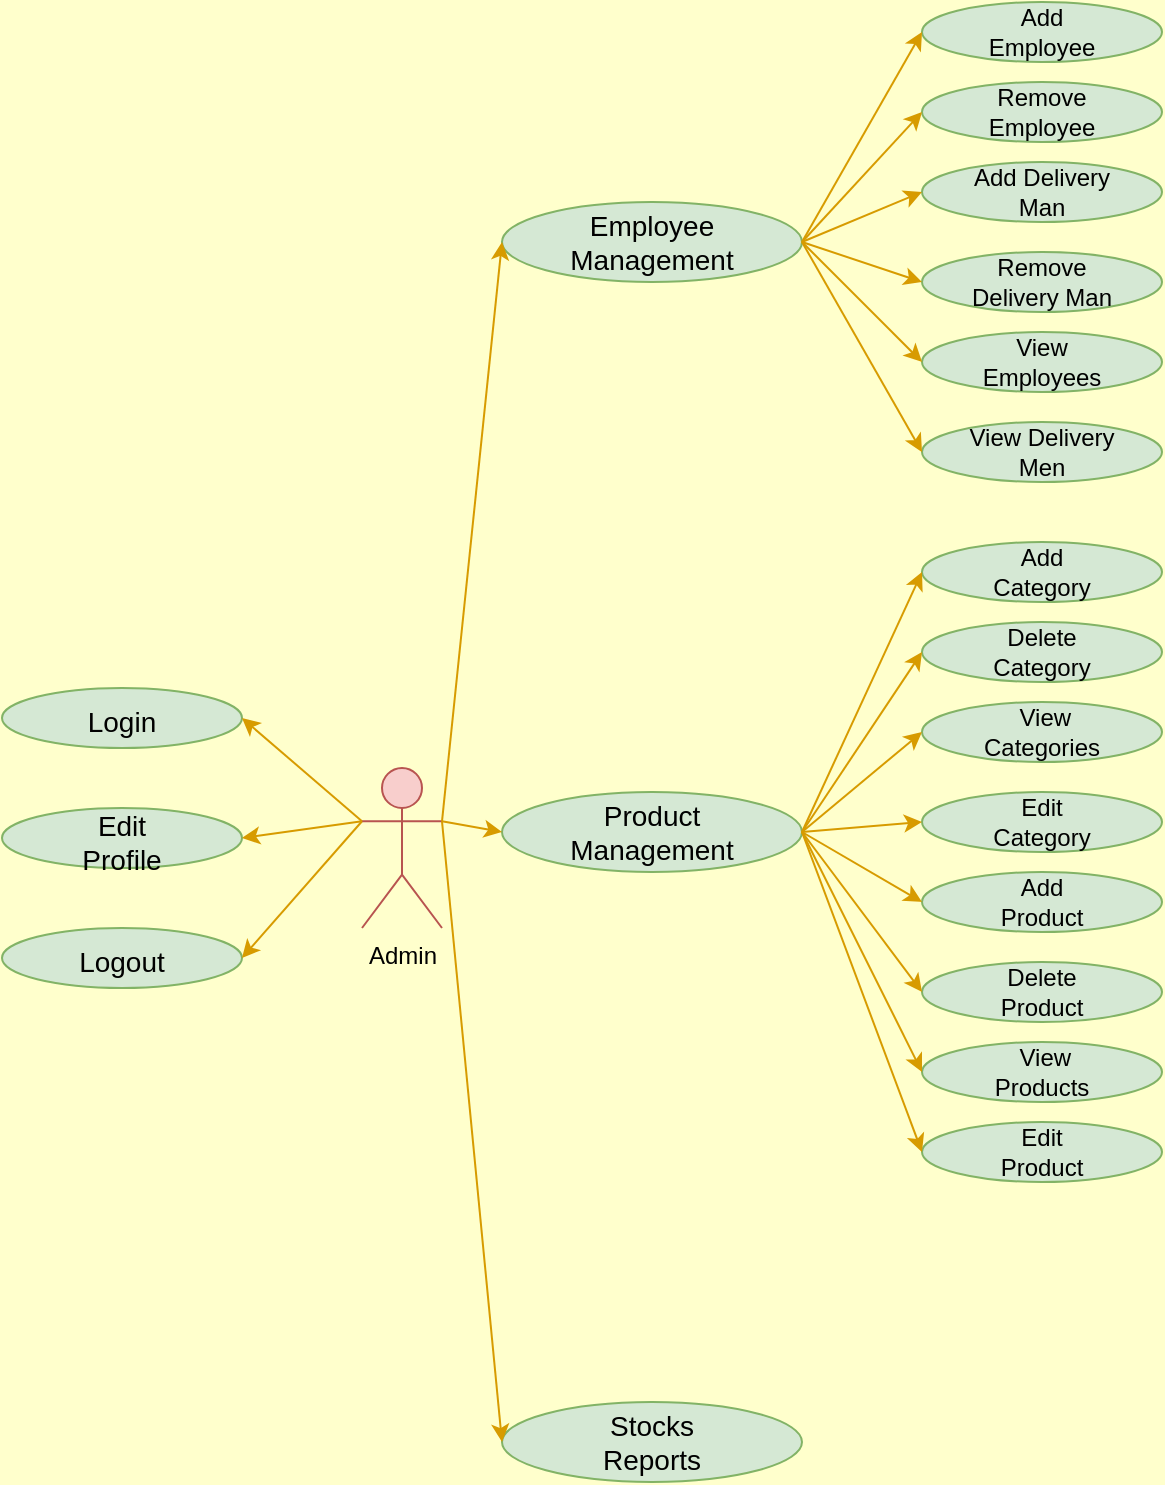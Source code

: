 <mxfile version="14.4.9" type="device" pages="4"><diagram name="Admin" id="JzBBUt-4i8V8OK3zUSjL"><mxGraphModel dx="1481" dy="840" grid="1" gridSize="10" guides="1" tooltips="1" connect="1" arrows="1" fold="1" page="1" pageScale="1" pageWidth="850" pageHeight="1100" background="#FFFFCC" math="0" shadow="0"><root><mxCell id="0"/><mxCell id="1" parent="0"/><mxCell id="mWNZVwB7kwYqahy9k_hI-1" value="Admin" style="shape=umlActor;verticalLabelPosition=bottom;verticalAlign=top;html=1;outlineConnect=0;fillColor=#f8cecc;strokeColor=#b85450;" parent="1" vertex="1"><mxGeometry x="250" y="563" width="40" height="80" as="geometry"/></mxCell><mxCell id="mWNZVwB7kwYqahy9k_hI-2" value="" style="ellipse;whiteSpace=wrap;html=1;fillColor=#d5e8d4;strokeColor=#82b366;" parent="1" vertex="1"><mxGeometry x="70" y="523" width="120" height="30" as="geometry"/></mxCell><mxCell id="mWNZVwB7kwYqahy9k_hI-3" value="" style="ellipse;whiteSpace=wrap;html=1;fillColor=#d5e8d4;strokeColor=#82b366;" parent="1" vertex="1"><mxGeometry x="70" y="583" width="120" height="30" as="geometry"/></mxCell><mxCell id="mWNZVwB7kwYqahy9k_hI-4" value="" style="ellipse;whiteSpace=wrap;html=1;fillColor=#d5e8d4;strokeColor=#82b366;" parent="1" vertex="1"><mxGeometry x="70" y="643" width="120" height="30" as="geometry"/></mxCell><mxCell id="mWNZVwB7kwYqahy9k_hI-5" value="&lt;font style=&quot;font-size: 14px&quot;&gt;Login&lt;/font&gt;" style="text;html=1;fillColor=#d5e8d4;align=center;verticalAlign=middle;whiteSpace=wrap;rounded=0;" parent="1" vertex="1"><mxGeometry x="105" y="530" width="50" height="20" as="geometry"/></mxCell><mxCell id="mWNZVwB7kwYqahy9k_hI-6" value="&lt;font style=&quot;font-size: 14px&quot;&gt;Edit Profile&lt;/font&gt;" style="text;html=1;fillColor=#d5e8d4;align=center;verticalAlign=middle;whiteSpace=wrap;rounded=0;" parent="1" vertex="1"><mxGeometry x="105" y="590" width="50" height="20" as="geometry"/></mxCell><mxCell id="mWNZVwB7kwYqahy9k_hI-7" value="&lt;font style=&quot;font-size: 14px&quot;&gt;Logout&lt;/font&gt;" style="text;html=1;fillColor=#d5e8d4;align=center;verticalAlign=middle;whiteSpace=wrap;rounded=0;" parent="1" vertex="1"><mxGeometry x="105" y="650" width="50" height="20" as="geometry"/></mxCell><mxCell id="mWNZVwB7kwYqahy9k_hI-8" value="" style="ellipse;whiteSpace=wrap;html=1;fillColor=#d5e8d4;strokeColor=#82b366;" parent="1" vertex="1"><mxGeometry x="320" y="575" width="150" height="40" as="geometry"/></mxCell><mxCell id="mWNZVwB7kwYqahy9k_hI-9" value="" style="ellipse;whiteSpace=wrap;html=1;fillColor=#d5e8d4;strokeColor=#82b366;" parent="1" vertex="1"><mxGeometry x="320" y="280" width="150" height="40" as="geometry"/></mxCell><mxCell id="mWNZVwB7kwYqahy9k_hI-10" value="" style="ellipse;whiteSpace=wrap;html=1;fillColor=#d5e8d4;strokeColor=#82b366;" parent="1" vertex="1"><mxGeometry x="320" y="880" width="150" height="40" as="geometry"/></mxCell><mxCell id="mWNZVwB7kwYqahy9k_hI-11" value="&lt;font style=&quot;font-size: 14px&quot;&gt;Employee Management&lt;/font&gt;" style="text;html=1;strokeColor=none;fillColor=none;align=center;verticalAlign=middle;whiteSpace=wrap;rounded=0;" parent="1" vertex="1"><mxGeometry x="375" y="290" width="40" height="20" as="geometry"/></mxCell><mxCell id="mWNZVwB7kwYqahy9k_hI-12" value="&lt;font style=&quot;font-size: 14px&quot;&gt;Product Management&lt;/font&gt;" style="text;html=1;strokeColor=none;fillColor=none;align=center;verticalAlign=middle;whiteSpace=wrap;rounded=0;" parent="1" vertex="1"><mxGeometry x="375" y="585" width="40" height="20" as="geometry"/></mxCell><mxCell id="mWNZVwB7kwYqahy9k_hI-13" value="&lt;font style=&quot;font-size: 14px&quot;&gt;Stocks Reports&lt;/font&gt;" style="text;html=1;strokeColor=none;fillColor=none;align=center;verticalAlign=middle;whiteSpace=wrap;rounded=0;" parent="1" vertex="1"><mxGeometry x="375" y="890" width="40" height="20" as="geometry"/></mxCell><mxCell id="mWNZVwB7kwYqahy9k_hI-14" value="" style="ellipse;whiteSpace=wrap;html=1;fillColor=#d5e8d4;strokeColor=#82b366;" parent="1" vertex="1"><mxGeometry x="530" y="700" width="120" height="30" as="geometry"/></mxCell><mxCell id="mWNZVwB7kwYqahy9k_hI-15" value="" style="ellipse;whiteSpace=wrap;html=1;fillColor=#d5e8d4;strokeColor=#82b366;" parent="1" vertex="1"><mxGeometry x="530" y="660" width="120" height="30" as="geometry"/></mxCell><mxCell id="mWNZVwB7kwYqahy9k_hI-16" value="" style="ellipse;whiteSpace=wrap;html=1;fillColor=#d5e8d4;strokeColor=#82b366;" parent="1" vertex="1"><mxGeometry x="530" y="615" width="120" height="30" as="geometry"/></mxCell><mxCell id="mWNZVwB7kwYqahy9k_hI-17" value="" style="ellipse;whiteSpace=wrap;html=1;fillColor=#d5e8d4;strokeColor=#82b366;" parent="1" vertex="1"><mxGeometry x="530" y="490" width="120" height="30" as="geometry"/></mxCell><mxCell id="mWNZVwB7kwYqahy9k_hI-18" value="" style="ellipse;whiteSpace=wrap;html=1;fillColor=#d5e8d4;strokeColor=#82b366;" parent="1" vertex="1"><mxGeometry x="530" y="530" width="120" height="30" as="geometry"/></mxCell><mxCell id="mWNZVwB7kwYqahy9k_hI-19" value="" style="ellipse;whiteSpace=wrap;html=1;fillColor=#d5e8d4;strokeColor=#82b366;" parent="1" vertex="1"><mxGeometry x="530" y="575" width="120" height="30" as="geometry"/></mxCell><mxCell id="mWNZVwB7kwYqahy9k_hI-20" value="" style="ellipse;whiteSpace=wrap;html=1;fillColor=#d5e8d4;strokeColor=#82b366;" parent="1" vertex="1"><mxGeometry x="530" y="450" width="120" height="30" as="geometry"/></mxCell><mxCell id="mWNZVwB7kwYqahy9k_hI-21" value="" style="ellipse;whiteSpace=wrap;html=1;fillColor=#d5e8d4;strokeColor=#82b366;" parent="1" vertex="1"><mxGeometry x="530" y="740" width="120" height="30" as="geometry"/></mxCell><mxCell id="mWNZVwB7kwYqahy9k_hI-22" value="" style="ellipse;whiteSpace=wrap;html=1;fillColor=#d5e8d4;strokeColor=#82b366;" parent="1" vertex="1"><mxGeometry x="530" y="390" width="120" height="30" as="geometry"/></mxCell><mxCell id="mWNZVwB7kwYqahy9k_hI-23" value="" style="ellipse;whiteSpace=wrap;html=1;fillColor=#d5e8d4;strokeColor=#82b366;" parent="1" vertex="1"><mxGeometry x="530" y="345" width="120" height="30" as="geometry"/></mxCell><mxCell id="mWNZVwB7kwYqahy9k_hI-24" value="" style="ellipse;whiteSpace=wrap;html=1;fillColor=#d5e8d4;strokeColor=#82b366;" parent="1" vertex="1"><mxGeometry x="530" y="220" width="120" height="30" as="geometry"/></mxCell><mxCell id="mWNZVwB7kwYqahy9k_hI-25" value="" style="ellipse;whiteSpace=wrap;html=1;fillColor=#d5e8d4;strokeColor=#82b366;" parent="1" vertex="1"><mxGeometry x="530" y="260" width="120" height="30" as="geometry"/></mxCell><mxCell id="mWNZVwB7kwYqahy9k_hI-26" value="" style="ellipse;whiteSpace=wrap;html=1;fillColor=#d5e8d4;strokeColor=#82b366;" parent="1" vertex="1"><mxGeometry x="530" y="305" width="120" height="30" as="geometry"/></mxCell><mxCell id="mWNZVwB7kwYqahy9k_hI-27" value="" style="ellipse;whiteSpace=wrap;html=1;fillColor=#d5e8d4;strokeColor=#82b366;" parent="1" vertex="1"><mxGeometry x="530" y="180" width="120" height="30" as="geometry"/></mxCell><mxCell id="mWNZVwB7kwYqahy9k_hI-28" value="Add Employee&lt;span style=&quot;color: rgba(0 , 0 , 0 , 0) ; font-family: monospace ; font-size: 0px&quot;&gt;%3CmxGraphModel%3E%3Croot%3E%3CmxCell%20id%3D%220%22%2F%3E%3CmxCell%20id%3D%221%22%20parent%3D%220%22%2F%3E%3CmxCell%20id%3D%222%22%20value%3D%22%22%20style%3D%22ellipse%3BwhiteSpace%3Dwrap%3Bhtml%3D1%3B%22%20vertex%3D%221%22%20parent%3D%221%22%3E%3CmxGeometry%20x%3D%22610%22%20y%3D%22550%22%20width%3D%22120%22%20height%3D%2230%22%20as%3D%22geometry%22%2F%3E%3C%2FmxCell%3E%3CmxCell%20id%3D%223%22%20value%3D%22%22%20style%3D%22ellipse%3BwhiteSpace%3Dwrap%3Bhtml%3D1%3B%22%20vertex%3D%221%22%20parent%3D%221%22%3E%3CmxGeometry%20x%3D%22610%22%20y%3D%22505%22%20width%3D%22120%22%20height%3D%2230%22%20as%3D%22geometry%22%2F%3E%3C%2FmxCell%3E%3CmxCell%20id%3D%224%22%20value%3D%22%22%20style%3D%22ellipse%3BwhiteSpace%3Dwrap%3Bhtml%3D1%3B%22%20vertex%3D%221%22%20parent%3D%221%22%3E%3CmxGeometry%20x%3D%22610%22%20y%3D%22380%22%20width%3D%22120%22%20height%3D%2230%22%20as%3D%22geometry%22%2F%3E%3C%2FmxCell%3E%3CmxCell%20id%3D%225%22%20value%3D%22%22%20style%3D%22ellipse%3BwhiteSpace%3Dwrap%3Bhtml%3D1%3B%22%20vertex%3D%221%22%20parent%3D%221%22%3E%3CmxGeometry%20x%3D%22610%22%20y%3D%22420%22%20width%3D%22120%22%20height%3D%2230%22%20as%3D%22geometry%22%2F%3E%3C%2FmxCell%3E%3CmxCell%20id%3D%226%22%20value%3D%22%22%20style%3D%22ellipse%3BwhiteSpace%3Dwrap%3Bhtml%3D1%3B%22%20vertex%3D%221%22%20parent%3D%221%22%3E%3CmxGeometry%20x%3D%22610%22%20y%3D%22465%22%20width%3D%22120%22%20height%3D%2230%22%20as%3D%22geometry%22%2F%3E%3C%2FmxCell%3E%3CmxCell%20id%3D%227%22%20value%3D%22%22%20style%3D%22ellipse%3BwhiteSpace%3Dwrap%3Bhtml%3D1%3B%22%20vertex%3D%221%22%20parent%3D%221%22%3E%3CmxGeometry%20x%3D%22610%22%20y%3D%22340%22%20width%3D%22120%22%20height%3D%2230%22%20as%3D%22geometry%22%2F%3E%3C%2FmxCell%3E%3C%2Froot%3E%3C%2FmxGraphModel%3E&lt;/span&gt;" style="text;html=1;strokeColor=none;fillColor=none;align=center;verticalAlign=middle;whiteSpace=wrap;rounded=0;" parent="1" vertex="1"><mxGeometry x="570" y="185" width="40" height="20" as="geometry"/></mxCell><mxCell id="mWNZVwB7kwYqahy9k_hI-29" value="Remove Employee&lt;span style=&quot;color: rgba(0 , 0 , 0 , 0) ; font-family: monospace ; font-size: 0px&quot;&gt;%3CmxGraphModel%3E%3Croot%3E%3CmxCell%20id%3D%220%22%2F%3E%3CmxCell%20id%3D%221%22%20parent%3D%220%22%2F%3E%3CmxCell%20id%3D%222%22%20value%3D%22%22%20style%3D%22ellipse%3BwhiteSpace%3Dwrap%3Bhtml%3D1%3B%22%20vertex%3D%221%22%20parent%3D%221%22%3E%3CmxGeometry%20x%3D%22610%22%20y%3D%22550%22%20width%3D%22120%22%20height%3D%2230%22%20as%3D%22geometry%22%2F%3E%3C%2FmxCell%3E%3CmxCell%20id%3D%223%22%20value%3D%22%22%20style%3D%22ellipse%3BwhiteSpace%3Dwrap%3Bhtml%3D1%3B%22%20vertex%3D%221%22%20parent%3D%221%22%3E%3CmxGeometry%20x%3D%22610%22%20y%3D%22505%22%20width%3D%22120%22%20height%3D%2230%22%20as%3D%22geometry%22%2F%3E%3C%2FmxCell%3E%3CmxCell%20id%3D%224%22%20value%3D%22%22%20style%3D%22ellipse%3BwhiteSpace%3Dwrap%3Bhtml%3D1%3B%22%20vertex%3D%221%22%20parent%3D%221%22%3E%3CmxGeometry%20x%3D%22610%22%20y%3D%22380%22%20width%3D%22120%22%20height%3D%2230%22%20as%3D%22geometry%22%2F%3E%3C%2FmxCell%3E%3CmxCell%20id%3D%225%22%20value%3D%22%22%20style%3D%22ellipse%3BwhiteSpace%3Dwrap%3Bhtml%3D1%3B%22%20vertex%3D%221%22%20parent%3D%221%22%3E%3CmxGeometry%20x%3D%22610%22%20y%3D%22420%22%20width%3D%22120%22%20height%3D%2230%22%20as%3D%22geometry%22%2F%3E%3C%2FmxCell%3E%3CmxCell%20id%3D%226%22%20value%3D%22%22%20style%3D%22ellipse%3BwhiteSpace%3Dwrap%3Bhtml%3D1%3B%22%20vertex%3D%221%22%20parent%3D%221%22%3E%3CmxGeometry%20x%3D%22610%22%20y%3D%22465%22%20width%3D%22120%22%20height%3D%2230%22%20as%3D%22geometry%22%2F%3E%3C%2FmxCell%3E%3CmxCell%20id%3D%227%22%20value%3D%22%22%20style%3D%22ellipse%3BwhiteSpace%3Dwrap%3Bhtml%3D1%3B%22%20vertex%3D%221%22%20parent%3D%221%22%3E%3CmxGeometry%20x%3D%22610%22%20y%3D%22340%22%20width%3D%22120%22%20height%3D%2230%22%20as%3D%22geometry%22%2F%3E%3C%2FmxCell%3E%3C%2Froot%3E%3C%2FmxGraphModel%3E&lt;/span&gt;" style="text;html=1;strokeColor=none;fillColor=none;align=center;verticalAlign=middle;whiteSpace=wrap;rounded=0;" parent="1" vertex="1"><mxGeometry x="570" y="225" width="40" height="20" as="geometry"/></mxCell><mxCell id="mWNZVwB7kwYqahy9k_hI-31" value="Add Delivery Man&lt;span style=&quot;color: rgba(0 , 0 , 0 , 0) ; font-family: monospace ; font-size: 0px&quot;&gt;%3CmxGraphModel%3E%3Croot%3E%3CmxCell%20id%3D%220%22%2F%3E%3CmxCell%20id%3D%221%22%20parent%3D%220%22%2F%3E%3CmxCell%20id%3D%222%22%20value%3D%22%22%20style%3D%22ellipse%3BwhiteSpace%3Dwrap%3Bhtml%3D1%3B%22%20vertex%3D%221%22%20parent%3D%221%22%3E%3CmxGeometry%20x%3D%22610%22%20y%3D%22550%22%20width%3D%22120%22%20height%3D%2230%22%20as%3D%22geometry%22%2F%3E%3C%2FmxCell%3E%3CmxCell%20id%3D%223%22%20value%3D%22%22%20style%3D%22ellipse%3BwhiteSpace%3Dwrap%3Bhtml%3D1%3B%22%20vertex%3D%221%22%20parent%3D%221%22%3E%3CmxGeometry%20x%3D%22610%22%20y%3D%22505%22%20width%3D%22120%22%20height%3D%2230%22%20as%3D%22geometry%22%2F%3E%3C%2FmxCell%3E%3CmxCell%20id%3D%224%22%20value%3D%22%22%20style%3D%22ellipse%3BwhiteSpace%3Dwrap%3Bhtml%3D1%3B%22%20vertex%3D%221%22%20parent%3D%221%22%3E%3CmxGeometry%20x%3D%22610%22%20y%3D%22380%22%20width%3D%22120%22%20height%3D%2230%22%20as%3D%22geometry%22%2F%3E%3C%2FmxCell%3E%3CmxCell%20id%3D%225%22%20value%3D%22%22%20style%3D%22ellipse%3BwhiteSpace%3Dwrap%3Bhtml%3D1%3B%22%20vertex%3D%221%22%20parent%3D%221%22%3E%3CmxGeometry%20x%3D%22610%22%20y%3D%22420%22%20width%3D%22120%22%20height%3D%2230%22%20as%3D%22geometry%22%2F%3E%3C%2FmxCell%3E%3CmxCell%20id%3D%226%22%20value%3D%22%22%20style%3D%22ellipse%3BwhiteSpace%3Dwrap%3Bhtml%3D1%3B%22%20vertex%3D%221%22%20parent%3D%221%22%3E%3CmxGeometry%20x%3D%22610%22%20y%3D%22465%22%20width%3D%22120%22%20height%3D%2230%22%20as%3D%22geometry%22%2F%3E%3C%2FmxCell%3E%3CmxCell%20id%3D%227%22%20value%3D%22%22%20style%3D%22ellipse%3BwhiteSpace%3Dwrap%3Bhtml%3D1%3B%22%20vertex%3D%221%22%20parent%3D%221%22%3E%3CmxGeometry%20x%3D%22610%22%20y%3D%22340%22%20width%3D%22120%22%20height%3D%2230%22%20as%3D%22geometry%22%2F%3E%3C%2FmxCell%3E%3C%2Froot%3E%3C%2FmxGraphModel%3E&lt;/span&gt;" style="text;html=1;strokeColor=none;fillColor=none;align=center;verticalAlign=middle;whiteSpace=wrap;rounded=0;" parent="1" vertex="1"><mxGeometry x="550" y="265" width="80" height="20" as="geometry"/></mxCell><mxCell id="mWNZVwB7kwYqahy9k_hI-33" value="View Employees" style="text;html=1;strokeColor=none;fillColor=none;align=center;verticalAlign=middle;whiteSpace=wrap;rounded=0;" parent="1" vertex="1"><mxGeometry x="570" y="350" width="40" height="20" as="geometry"/></mxCell><mxCell id="mWNZVwB7kwYqahy9k_hI-34" value="View Delivery Men" style="text;html=1;strokeColor=none;fillColor=none;align=center;verticalAlign=middle;whiteSpace=wrap;rounded=0;" parent="1" vertex="1"><mxGeometry x="550" y="395" width="80" height="20" as="geometry"/></mxCell><mxCell id="mWNZVwB7kwYqahy9k_hI-35" value="Remove Delivery Man&lt;span style=&quot;color: rgba(0 , 0 , 0 , 0) ; font-family: monospace ; font-size: 0px&quot;&gt;%3CmxGraphModel%3E%3Croot%3E%3CmxCell%20id%3D%220%22%2F%3E%3CmxCell%20id%3D%221%22%20parent%3D%220%22%2F%3E%3CmxCell%20id%3D%222%22%20value%3D%22%22%20style%3D%22ellipse%3BwhiteSpace%3Dwrap%3Bhtml%3D1%3B%22%20vertex%3D%221%22%20parent%3D%221%22%3E%3CmxGeometry%20x%3D%22610%22%20y%3D%22550%22%20width%3D%22120%22%20height%3D%2230%22%20as%3D%22geometry%22%2F%3E%3C%2FmxCell%3E%3CmxCell%20id%3D%223%22%20value%3D%22%22%20style%3D%22ellipse%3BwhiteSpace%3Dwrap%3Bhtml%3D1%3B%22%20vertex%3D%221%22%20parent%3D%221%22%3E%3CmxGeometry%20x%3D%22610%22%20y%3D%22505%22%20width%3D%22120%22%20height%3D%2230%22%20as%3D%22geometry%22%2F%3E%3C%2FmxCell%3E%3CmxCell%20id%3D%224%22%20value%3D%22%22%20style%3D%22ellipse%3BwhiteSpace%3Dwrap%3Bhtml%3D1%3B%22%20vertex%3D%221%22%20parent%3D%221%22%3E%3CmxGeometry%20x%3D%22610%22%20y%3D%22380%22%20width%3D%22120%22%20height%3D%2230%22%20as%3D%22geometry%22%2F%3E%3C%2FmxCell%3E%3CmxCell%20id%3D%225%22%20value%3D%22%22%20style%3D%22ellipse%3BwhiteSpace%3Dwrap%3Bhtml%3D1%3B%22%20vertex%3D%221%22%20parent%3D%221%22%3E%3CmxGeometry%20x%3D%22610%22%20y%3D%22420%22%20width%3D%22120%22%20height%3D%2230%22%20as%3D%22geometry%22%2F%3E%3C%2FmxCell%3E%3CmxCell%20id%3D%226%22%20value%3D%22%22%20style%3D%22ellipse%3BwhiteSpace%3Dwrap%3Bhtml%3D1%3B%22%20vertex%3D%221%22%20parent%3D%221%22%3E%3CmxGeometry%20x%3D%22610%22%20y%3D%22465%22%20width%3D%22120%22%20height%3D%2230%22%20as%3D%22geometry%22%2F%3E%3C%2FmxCell%3E%3CmxCell%20id%3D%227%22%20value%3D%22%22%20style%3D%22ellipse%3BwhiteSpace%3Dwrap%3Bhtml%3D1%3B%22%20vertex%3D%221%22%20parent%3D%221%22%3E%3CmxGeometry%20x%3D%22610%22%20y%3D%22340%22%20width%3D%22120%22%20height%3D%2230%22%20as%3D%22geometry%22%2F%3E%3C%2FmxCell%3E%3C%2Froot%3E%3C%2FmxGraphModel%3E&lt;/span&gt;" style="text;html=1;strokeColor=none;fillColor=none;align=center;verticalAlign=middle;whiteSpace=wrap;rounded=0;" parent="1" vertex="1"><mxGeometry x="550" y="310" width="80" height="20" as="geometry"/></mxCell><mxCell id="mWNZVwB7kwYqahy9k_hI-36" value="" style="endArrow=classic;html=1;exitX=1;exitY=0.5;exitDx=0;exitDy=0;entryX=0;entryY=0.5;entryDx=0;entryDy=0;fillColor=#ffe6cc;strokeColor=#d79b00;" parent="1" source="mWNZVwB7kwYqahy9k_hI-9" target="mWNZVwB7kwYqahy9k_hI-27" edge="1"><mxGeometry width="50" height="50" relative="1" as="geometry"><mxPoint x="480" y="410" as="sourcePoint"/><mxPoint x="530" y="360" as="targetPoint"/><Array as="points"/></mxGeometry></mxCell><mxCell id="mWNZVwB7kwYqahy9k_hI-37" value="" style="endArrow=classic;html=1;exitX=1;exitY=0.5;exitDx=0;exitDy=0;entryX=0;entryY=0.5;entryDx=0;entryDy=0;fillColor=#ffe6cc;strokeColor=#d79b00;" parent="1" source="mWNZVwB7kwYqahy9k_hI-9" target="mWNZVwB7kwYqahy9k_hI-24" edge="1"><mxGeometry width="50" height="50" relative="1" as="geometry"><mxPoint x="480" y="310" as="sourcePoint"/><mxPoint x="640" y="205" as="targetPoint"/><Array as="points"/></mxGeometry></mxCell><mxCell id="mWNZVwB7kwYqahy9k_hI-38" value="" style="endArrow=classic;html=1;exitX=1;exitY=0.5;exitDx=0;exitDy=0;entryX=0;entryY=0.5;entryDx=0;entryDy=0;fillColor=#ffe6cc;strokeColor=#d79b00;" parent="1" source="mWNZVwB7kwYqahy9k_hI-9" target="mWNZVwB7kwYqahy9k_hI-25" edge="1"><mxGeometry width="50" height="50" relative="1" as="geometry"><mxPoint x="490" y="320" as="sourcePoint"/><mxPoint x="650" y="215" as="targetPoint"/><Array as="points"/></mxGeometry></mxCell><mxCell id="mWNZVwB7kwYqahy9k_hI-39" value="" style="endArrow=classic;html=1;exitX=1;exitY=0.5;exitDx=0;exitDy=0;entryX=0;entryY=0.5;entryDx=0;entryDy=0;fillColor=#ffe6cc;strokeColor=#d79b00;" parent="1" source="mWNZVwB7kwYqahy9k_hI-9" target="mWNZVwB7kwYqahy9k_hI-26" edge="1"><mxGeometry width="50" height="50" relative="1" as="geometry"><mxPoint x="500" y="330" as="sourcePoint"/><mxPoint x="660" y="225" as="targetPoint"/><Array as="points"/></mxGeometry></mxCell><mxCell id="mWNZVwB7kwYqahy9k_hI-40" value="" style="endArrow=classic;html=1;exitX=1;exitY=0.5;exitDx=0;exitDy=0;entryX=0;entryY=0.5;entryDx=0;entryDy=0;fillColor=#ffe6cc;strokeColor=#d79b00;" parent="1" source="mWNZVwB7kwYqahy9k_hI-9" target="mWNZVwB7kwYqahy9k_hI-23" edge="1"><mxGeometry width="50" height="50" relative="1" as="geometry"><mxPoint x="510" y="340" as="sourcePoint"/><mxPoint x="670" y="235" as="targetPoint"/><Array as="points"/></mxGeometry></mxCell><mxCell id="mWNZVwB7kwYqahy9k_hI-41" value="" style="endArrow=classic;html=1;exitX=1;exitY=0.5;exitDx=0;exitDy=0;entryX=0;entryY=0.5;entryDx=0;entryDy=0;fillColor=#ffe6cc;strokeColor=#d79b00;" parent="1" source="mWNZVwB7kwYqahy9k_hI-9" target="mWNZVwB7kwYqahy9k_hI-22" edge="1"><mxGeometry width="50" height="50" relative="1" as="geometry"><mxPoint x="520" y="350" as="sourcePoint"/><mxPoint x="680" y="245" as="targetPoint"/><Array as="points"/></mxGeometry></mxCell><mxCell id="mWNZVwB7kwYqahy9k_hI-43" value="Add Category&lt;span style=&quot;color: rgba(0 , 0 , 0 , 0) ; font-family: monospace ; font-size: 0px&quot;&gt;%3CmxGraphModel%3E%3Croot%3E%3CmxCell%20id%3D%220%22%2F%3E%3CmxCell%20id%3D%221%22%20parent%3D%220%22%2F%3E%3CmxCell%20id%3D%222%22%20value%3D%22%22%20style%3D%22ellipse%3BwhiteSpace%3Dwrap%3Bhtml%3D1%3B%22%20vertex%3D%221%22%20parent%3D%221%22%3E%3CmxGeometry%20x%3D%22610%22%20y%3D%22550%22%20width%3D%22120%22%20height%3D%2230%22%20as%3D%22geometry%22%2F%3E%3C%2FmxCell%3E%3CmxCell%20id%3D%223%22%20value%3D%22%22%20style%3D%22ellipse%3BwhiteSpace%3Dwrap%3Bhtml%3D1%3B%22%20vertex%3D%221%22%20parent%3D%221%22%3E%3CmxGeometry%20x%3D%22610%22%20y%3D%22505%22%20width%3D%22120%22%20height%3D%2230%22%20as%3D%22geometry%22%2F%3E%3C%2FmxCell%3E%3CmxCell%20id%3D%224%22%20value%3D%22%22%20style%3D%22ellipse%3BwhiteSpace%3Dwrap%3Bhtml%3D1%3B%22%20vertex%3D%221%22%20parent%3D%221%22%3E%3CmxGeometry%20x%3D%22610%22%20y%3D%22380%22%20width%3D%22120%22%20height%3D%2230%22%20as%3D%22geometry%22%2F%3E%3C%2FmxCell%3E%3CmxCell%20id%3D%225%22%20value%3D%22%22%20style%3D%22ellipse%3BwhiteSpace%3Dwrap%3Bhtml%3D1%3B%22%20vertex%3D%221%22%20parent%3D%221%22%3E%3CmxGeometry%20x%3D%22610%22%20y%3D%22420%22%20width%3D%22120%22%20height%3D%2230%22%20as%3D%22geometry%22%2F%3E%3C%2FmxCell%3E%3CmxCell%20id%3D%226%22%20value%3D%22%22%20style%3D%22ellipse%3BwhiteSpace%3Dwrap%3Bhtml%3D1%3B%22%20vertex%3D%221%22%20parent%3D%221%22%3E%3CmxGeometry%20x%3D%22610%22%20y%3D%22465%22%20width%3D%22120%22%20height%3D%2230%22%20as%3D%22geometry%22%2F%3E%3C%2FmxCell%3E%3CmxCell%20id%3D%227%22%20value%3D%22%22%20style%3D%22ellipse%3BwhiteSpace%3Dwrap%3Bhtml%3D1%3B%22%20vertex%3D%221%22%20parent%3D%221%22%3E%3CmxGeometry%20x%3D%22610%22%20y%3D%22340%22%20width%3D%22120%22%20height%3D%2230%22%20as%3D%22geometry%22%2F%3E%3C%2FmxCell%3E%3C%2Froot%3E%3C%2FmxGraphModel%3E&lt;/span&gt;" style="text;html=1;strokeColor=none;fillColor=none;align=center;verticalAlign=middle;whiteSpace=wrap;rounded=0;" parent="1" vertex="1"><mxGeometry x="570" y="455" width="40" height="20" as="geometry"/></mxCell><mxCell id="mWNZVwB7kwYqahy9k_hI-44" value="Delete Category&lt;span style=&quot;color: rgba(0 , 0 , 0 , 0) ; font-family: monospace ; font-size: 0px&quot;&gt;%3CmxGraphModel%3E%3Croot%3E%3CmxCell%20id%3D%220%22%2F%3E%3CmxCell%20id%3D%221%22%20parent%3D%220%22%2F%3E%3CmxCell%20id%3D%222%22%20value%3D%22%22%20style%3D%22ellipse%3BwhiteSpace%3Dwrap%3Bhtml%3D1%3B%22%20vertex%3D%221%22%20parent%3D%221%22%3E%3CmxGeometry%20x%3D%22610%22%20y%3D%22550%22%20width%3D%22120%22%20height%3D%2230%22%20as%3D%22geometry%22%2F%3E%3C%2FmxCell%3E%3CmxCell%20id%3D%223%22%20value%3D%22%22%20style%3D%22ellipse%3BwhiteSpace%3Dwrap%3Bhtml%3D1%3B%22%20vertex%3D%221%22%20parent%3D%221%22%3E%3CmxGeometry%20x%3D%22610%22%20y%3D%22505%22%20width%3D%22120%22%20height%3D%2230%22%20as%3D%22geometry%22%2F%3E%3C%2FmxCell%3E%3CmxCell%20id%3D%224%22%20value%3D%22%22%20style%3D%22ellipse%3BwhiteSpace%3Dwrap%3Bhtml%3D1%3B%22%20vertex%3D%221%22%20parent%3D%221%22%3E%3CmxGeometry%20x%3D%22610%22%20y%3D%22380%22%20width%3D%22120%22%20height%3D%2230%22%20as%3D%22geometry%22%2F%3E%3C%2FmxCell%3E%3CmxCell%20id%3D%225%22%20value%3D%22%22%20style%3D%22ellipse%3BwhiteSpace%3Dwrap%3Bhtml%3D1%3B%22%20vertex%3D%221%22%20parent%3D%221%22%3E%3CmxGeometry%20x%3D%22610%22%20y%3D%22420%22%20width%3D%22120%22%20height%3D%2230%22%20as%3D%22geometry%22%2F%3E%3C%2FmxCell%3E%3CmxCell%20id%3D%226%22%20value%3D%22%22%20style%3D%22ellipse%3BwhiteSpace%3Dwrap%3Bhtml%3D1%3B%22%20vertex%3D%221%22%20parent%3D%221%22%3E%3CmxGeometry%20x%3D%22610%22%20y%3D%22465%22%20width%3D%22120%22%20height%3D%2230%22%20as%3D%22geometry%22%2F%3E%3C%2FmxCell%3E%3CmxCell%20id%3D%227%22%20value%3D%22%22%20style%3D%22ellipse%3BwhiteSpace%3Dwrap%3Bhtml%3D1%3B%22%20vertex%3D%221%22%20parent%3D%221%22%3E%3CmxGeometry%20x%3D%22610%22%20y%3D%22340%22%20width%3D%22120%22%20height%3D%2230%22%20as%3D%22geometry%22%2F%3E%3C%2FmxCell%3E%3C%2Froot%3E%3C%2FmxGraphModel%3E&lt;/span&gt;" style="text;html=1;strokeColor=none;fillColor=none;align=center;verticalAlign=middle;whiteSpace=wrap;rounded=0;" parent="1" vertex="1"><mxGeometry x="570" y="495" width="40" height="20" as="geometry"/></mxCell><mxCell id="mWNZVwB7kwYqahy9k_hI-45" value="&lt;span style=&quot;color: rgba(0 , 0 , 0 , 0) ; font-family: monospace ; font-size: 0px&quot;&gt;%3CmxGraphModel%3E%3Croot%3E%3CmxCell%20id%3D%220%22%2F%3E%3CmxCell%20id%3D%221%22%20parent%3D%220%22%2F%3E%3CmxCell%20id%3D%222%22%20value%3D%22Add%20Category%26lt%3Bspan%20style%3D%26quot%3Bcolor%3A%20rgba(0%20%2C%200%20%2C%200%20%2C%200)%20%3B%20font-family%3A%20monospace%20%3B%20font-size%3A%200px%26quot%3B%26gt%3B%253CmxGraphModel%253E%253Croot%253E%253CmxCell%2520id%253D%25220%2522%252F%253E%253CmxCell%2520id%253D%25221%2522%2520parent%253D%25220%2522%252F%253E%253CmxCell%2520id%253D%25222%2522%2520value%253D%2522%2522%2520style%253D%2522ellipse%253BwhiteSpace%253Dwrap%253Bhtml%253D1%253B%2522%2520vertex%253D%25221%2522%2520parent%253D%25221%2522%253E%253CmxGeometry%2520x%253D%2522610%2522%2520y%253D%2522550%2522%2520width%253D%2522120%2522%2520height%253D%252230%2522%2520as%253D%2522geometry%2522%252F%253E%253C%252FmxCell%253E%253CmxCell%2520id%253D%25223%2522%2520value%253D%2522%2522%2520style%253D%2522ellipse%253BwhiteSpace%253Dwrap%253Bhtml%253D1%253B%2522%2520vertex%253D%25221%2522%2520parent%253D%25221%2522%253E%253CmxGeometry%2520x%253D%2522610%2522%2520y%253D%2522505%2522%2520width%253D%2522120%2522%2520height%253D%252230%2522%2520as%253D%2522geometry%2522%252F%253E%253C%252FmxCell%253E%253CmxCell%2520id%253D%25224%2522%2520value%253D%2522%2522%2520style%253D%2522ellipse%253BwhiteSpace%253Dwrap%253Bhtml%253D1%253B%2522%2520vertex%253D%25221%2522%2520parent%253D%25221%2522%253E%253CmxGeometry%2520x%253D%2522610%2522%2520y%253D%2522380%2522%2520width%253D%2522120%2522%2520height%253D%252230%2522%2520as%253D%2522geometry%2522%252F%253E%253C%252FmxCell%253E%253CmxCell%2520id%253D%25225%2522%2520value%253D%2522%2522%2520style%253D%2522ellipse%253BwhiteSpace%253Dwrap%253Bhtml%253D1%253B%2522%2520vertex%253D%25221%2522%2520parent%253D%25221%2522%253E%253CmxGeometry%2520x%253D%2522610%2522%2520y%253D%2522420%2522%2520width%253D%2522120%2522%2520height%253D%252230%2522%2520as%253D%2522geometry%2522%252F%253E%253C%252FmxCell%253E%253CmxCell%2520id%253D%25226%2522%2520value%253D%2522%2522%2520style%253D%2522ellipse%253BwhiteSpace%253Dwrap%253Bhtml%253D1%253B%2522%2520vertex%253D%25221%2522%2520parent%253D%25221%2522%253E%253CmxGeometry%2520x%253D%2522610%2522%2520y%253D%2522465%2522%2520width%253D%2522120%2522%2520height%253D%252230%2522%2520as%253D%2522geometry%2522%252F%253E%253C%252FmxCell%253E%253CmxCell%2520id%253D%25227%2522%2520value%253D%2522%2522%2520style%253D%2522ellipse%253BwhiteSpace%253Dwrap%253Bhtml%253D1%253B%2522%2520vertex%253D%25221%2522%2520parent%253D%25221%2522%253E%253CmxGeometry%2520x%253D%2522610%2522%2520y%253D%2522340%2522%2520width%253D%2522120%2522%2520height%253D%252230%2522%2520as%253D%2522geometry%2522%252F%253E%253C%252FmxCell%253E%253C%252Froot%253E%253C%252FmxGraphModel%253E%26lt%3B%2Fspan%26gt%3B%22%20style%3D%22text%3Bhtml%3D1%3BstrokeColor%3Dnone%3BfillColor%3Dnone%3Balign%3Dcenter%3BverticalAlign%3Dmiddle%3BwhiteSpace%3Dwrap%3Brounded%3D0%3B%22%20vertex%3D%221%22%20parent%3D%221%22%3E%3CmxGeometry%20x%3D%22650%22%20y%3D%22425%22%20width%3D%2240%22%20height%3D%2220%22%20as%3D%22geometry%22%2F%3E%3C%2FmxCell%3E%3C%2Froot%3E%3C%2FmxGraphModel%3Eiew&lt;/span&gt;&amp;nbsp;View&lt;br&gt;Categories&lt;span style=&quot;color: rgba(0 , 0 , 0 , 0) ; font-family: monospace ; font-size: 0px&quot;&gt;%3CmxGraphModel%3E%3Croot%3E%3CmxCell%20id%3D%220%22%2F%3E%3CmxCell%20id%3D%221%22%20parent%3D%220%22%2F%3E%3CmxCell%20id%3D%222%22%20value%3D%22%22%20style%3D%22ellipse%3BwhiteSpace%3Dwrap%3Bhtml%3D1%3B%22%20vertex%3D%221%22%20parent%3D%221%22%3E%3CmxGeometry%20x%3D%22610%22%20y%3D%22550%22%20width%3D%22120%22%20height%3D%2230%22%20as%3D%22geometry%22%2F%3E%3C%2FmxCell%3E%3CmxCell%20id%3D%223%22%20value%3D%22%22%20style%3D%22ellipse%3BwhiteSpace%3Dwrap%3Bhtml%3D1%3B%22%20vertex%3D%221%22%20parent%3D%221%22%3E%3CmxGeometry%20x%3D%22610%22%20y%3D%22505%22%20width%3D%22120%22%20height%3D%2230%22%20as%3D%22geometry%22%2F%3E%3C%2FmxCell%3E%3CmxCell%20id%3D%224%22%20value%3D%22%22%20style%3D%22ellipse%3BwhiteSpace%3Dwrap%3Bhtml%3D1%3B%22%20vertex%3D%221%22%20parent%3D%221%22%3E%3CmxGeometry%20x%3D%22610%22%20y%3D%22380%22%20width%3D%22120%22%20height%3D%2230%22%20as%3D%22geometry%22%2F%3E%3C%2FmxCell%3E%3CmxCell%20id%3D%225%22%20value%3D%22%22%20style%3D%22ellipse%3BwhiteSpace%3Dwrap%3Bhtml%3D1%3B%22%20vertex%3D%221%22%20parent%3D%221%22%3E%3CmxGeometry%20x%3D%22610%22%20y%3D%22420%22%20width%3D%22120%22%20height%3D%2230%22%20as%3D%22geometry%22%2F%3E%3C%2FmxCell%3E%3CmxCell%20id%3D%226%22%20value%3D%22%22%20style%3D%22ellipse%3BwhiteSpace%3Dwrap%3Bhtml%3D1%3B%22%20vertex%3D%221%22%20parent%3D%221%22%3E%3CmxGeometry%20x%3D%22610%22%20y%3D%22465%22%20width%3D%22120%22%20height%3D%2230%22%20as%3D%22geometry%22%2F%3E%3C%2FmxCell%3E%3CmxCell%20id%3D%227%22%20value%3D%22%22%20style%3D%22ellipse%3BwhiteSpace%3Dwrap%3Bhtml%3D1%3B%22%20vertex%3D%221%22%20parent%3D%221%22%3E%3CmxGeometry%20x%3D%22610%22%20y%3D%22340%22%20width%3D%22120%22%20height%3D%2230%22%20as%3D%22geometry%22%2F%3E%3C%2FmxCell%3E%3C%2Froot%3E%3C%2FmxGraphModel%3E&lt;/span&gt;" style="text;html=1;strokeColor=none;fillColor=none;align=center;verticalAlign=middle;whiteSpace=wrap;rounded=0;" parent="1" vertex="1"><mxGeometry x="570" y="535" width="40" height="20" as="geometry"/></mxCell><mxCell id="mWNZVwB7kwYqahy9k_hI-46" value="Edit Category&lt;span style=&quot;color: rgba(0 , 0 , 0 , 0) ; font-family: monospace ; font-size: 0px&quot;&gt;%3CmxGraphModel%3E%3Croot%3E%3CmxCell%20id%3D%220%22%2F%3E%3CmxCell%20id%3D%221%22%20parent%3D%220%22%2F%3E%3CmxCell%20id%3D%222%22%20value%3D%22%22%20style%3D%22ellipse%3BwhiteSpace%3Dwrap%3Bhtml%3D1%3B%22%20vertex%3D%221%22%20parent%3D%221%22%3E%3CmxGeometry%20x%3D%22610%22%20y%3D%22550%22%20width%3D%22120%22%20height%3D%2230%22%20as%3D%22geometry%22%2F%3E%3C%2FmxCell%3E%3CmxCell%20id%3D%223%22%20value%3D%22%22%20style%3D%22ellipse%3BwhiteSpace%3Dwrap%3Bhtml%3D1%3B%22%20vertex%3D%221%22%20parent%3D%221%22%3E%3CmxGeometry%20x%3D%22610%22%20y%3D%22505%22%20width%3D%22120%22%20height%3D%2230%22%20as%3D%22geometry%22%2F%3E%3C%2FmxCell%3E%3CmxCell%20id%3D%224%22%20value%3D%22%22%20style%3D%22ellipse%3BwhiteSpace%3Dwrap%3Bhtml%3D1%3B%22%20vertex%3D%221%22%20parent%3D%221%22%3E%3CmxGeometry%20x%3D%22610%22%20y%3D%22380%22%20width%3D%22120%22%20height%3D%2230%22%20as%3D%22geometry%22%2F%3E%3C%2FmxCell%3E%3CmxCell%20id%3D%225%22%20value%3D%22%22%20style%3D%22ellipse%3BwhiteSpace%3Dwrap%3Bhtml%3D1%3B%22%20vertex%3D%221%22%20parent%3D%221%22%3E%3CmxGeometry%20x%3D%22610%22%20y%3D%22420%22%20width%3D%22120%22%20height%3D%2230%22%20as%3D%22geometry%22%2F%3E%3C%2FmxCell%3E%3CmxCell%20id%3D%226%22%20value%3D%22%22%20style%3D%22ellipse%3BwhiteSpace%3Dwrap%3Bhtml%3D1%3B%22%20vertex%3D%221%22%20parent%3D%221%22%3E%3CmxGeometry%20x%3D%22610%22%20y%3D%22465%22%20width%3D%22120%22%20height%3D%2230%22%20as%3D%22geometry%22%2F%3E%3C%2FmxCell%3E%3CmxCell%20id%3D%227%22%20value%3D%22%22%20style%3D%22ellipse%3BwhiteSpace%3Dwrap%3Bhtml%3D1%3B%22%20vertex%3D%221%22%20parent%3D%221%22%3E%3CmxGeometry%20x%3D%22610%22%20y%3D%22340%22%20width%3D%22120%22%20height%3D%2230%22%20as%3D%22geometry%22%2F%3E%3C%2FmxCell%3E%3C%2Froot%3E%3C%2FmxGraphModel%3E&lt;/span&gt;" style="text;html=1;strokeColor=none;fillColor=none;align=center;verticalAlign=middle;whiteSpace=wrap;rounded=0;" parent="1" vertex="1"><mxGeometry x="570" y="580" width="40" height="20" as="geometry"/></mxCell><mxCell id="mWNZVwB7kwYqahy9k_hI-51" value="Add Product&lt;span style=&quot;color: rgba(0 , 0 , 0 , 0) ; font-family: monospace ; font-size: 0px&quot;&gt;%3CmxGraphModel%3E%3Croot%3E%3CmxCell%20id%3D%220%22%2F%3E%3CmxCell%20id%3D%221%22%20parent%3D%220%22%2F%3E%3CmxCell%20id%3D%222%22%20value%3D%22%22%20style%3D%22ellipse%3BwhiteSpace%3Dwrap%3Bhtml%3D1%3B%22%20vertex%3D%221%22%20parent%3D%221%22%3E%3CmxGeometry%20x%3D%22610%22%20y%3D%22550%22%20width%3D%22120%22%20height%3D%2230%22%20as%3D%22geometry%22%2F%3E%3C%2FmxCell%3E%3CmxCell%20id%3D%223%22%20value%3D%22%22%20style%3D%22ellipse%3BwhiteSpace%3Dwrap%3Bhtml%3D1%3B%22%20vertex%3D%221%22%20parent%3D%221%22%3E%3CmxGeometry%20x%3D%22610%22%20y%3D%22505%22%20width%3D%22120%22%20height%3D%2230%22%20as%3D%22geometry%22%2F%3E%3C%2FmxCell%3E%3CmxCell%20id%3D%224%22%20value%3D%22%22%20style%3D%22ellipse%3BwhiteSpace%3Dwrap%3Bhtml%3D1%3B%22%20vertex%3D%221%22%20parent%3D%221%22%3E%3CmxGeometry%20x%3D%22610%22%20y%3D%22380%22%20width%3D%22120%22%20height%3D%2230%22%20as%3D%22geometry%22%2F%3E%3C%2FmxCell%3E%3CmxCell%20id%3D%225%22%20value%3D%22%22%20style%3D%22ellipse%3BwhiteSpace%3Dwrap%3Bhtml%3D1%3B%22%20vertex%3D%221%22%20parent%3D%221%22%3E%3CmxGeometry%20x%3D%22610%22%20y%3D%22420%22%20width%3D%22120%22%20height%3D%2230%22%20as%3D%22geometry%22%2F%3E%3C%2FmxCell%3E%3CmxCell%20id%3D%226%22%20value%3D%22%22%20style%3D%22ellipse%3BwhiteSpace%3Dwrap%3Bhtml%3D1%3B%22%20vertex%3D%221%22%20parent%3D%221%22%3E%3CmxGeometry%20x%3D%22610%22%20y%3D%22465%22%20width%3D%22120%22%20height%3D%2230%22%20as%3D%22geometry%22%2F%3E%3C%2FmxCell%3E%3CmxCell%20id%3D%227%22%20value%3D%22%22%20style%3D%22ellipse%3BwhiteSpace%3Dwrap%3Bhtml%3D1%3B%22%20vertex%3D%221%22%20parent%3D%221%22%3E%3CmxGeometry%20x%3D%22610%22%20y%3D%22340%22%20width%3D%22120%22%20height%3D%2230%22%20as%3D%22geometry%22%2F%3E%3C%2FmxCell%3E%3C%2Froot%3E%3C%2FmxGraphModel%3E&lt;/span&gt;" style="text;html=1;strokeColor=none;fillColor=none;align=center;verticalAlign=middle;whiteSpace=wrap;rounded=0;" parent="1" vertex="1"><mxGeometry x="570" y="620" width="40" height="20" as="geometry"/></mxCell><mxCell id="mWNZVwB7kwYqahy9k_hI-52" value="Delete Product&lt;span style=&quot;color: rgba(0 , 0 , 0 , 0) ; font-family: monospace ; font-size: 0px&quot;&gt;%3CmxGraphModel%3E%3Croot%3E%3CmxCell%20id%3D%220%22%2F%3E%3CmxCell%20id%3D%221%22%20parent%3D%220%22%2F%3E%3CmxCell%20id%3D%222%22%20value%3D%22%22%20style%3D%22ellipse%3BwhiteSpace%3Dwrap%3Bhtml%3D1%3B%22%20vertex%3D%221%22%20parent%3D%221%22%3E%3CmxGeometry%20x%3D%22610%22%20y%3D%22550%22%20width%3D%22120%22%20height%3D%2230%22%20as%3D%22geometry%22%2F%3E%3C%2FmxCell%3E%3CmxCell%20id%3D%223%22%20value%3D%22%22%20style%3D%22ellipse%3BwhiteSpace%3Dwrap%3Bhtml%3D1%3B%22%20vertex%3D%221%22%20parent%3D%221%22%3E%3CmxGeometry%20x%3D%22610%22%20y%3D%22505%22%20width%3D%22120%22%20height%3D%2230%22%20as%3D%22geometry%22%2F%3E%3C%2FmxCell%3E%3CmxCell%20id%3D%224%22%20value%3D%22%22%20style%3D%22ellipse%3BwhiteSpace%3Dwrap%3Bhtml%3D1%3B%22%20vertex%3D%221%22%20parent%3D%221%22%3E%3CmxGeometry%20x%3D%22610%22%20y%3D%22380%22%20width%3D%22120%22%20height%3D%2230%22%20as%3D%22geometry%22%2F%3E%3C%2FmxCell%3E%3CmxCell%20id%3D%225%22%20value%3D%22%22%20style%3D%22ellipse%3BwhiteSpace%3Dwrap%3Bhtml%3D1%3B%22%20vertex%3D%221%22%20parent%3D%221%22%3E%3CmxGeometry%20x%3D%22610%22%20y%3D%22420%22%20width%3D%22120%22%20height%3D%2230%22%20as%3D%22geometry%22%2F%3E%3C%2FmxCell%3E%3CmxCell%20id%3D%226%22%20value%3D%22%22%20style%3D%22ellipse%3BwhiteSpace%3Dwrap%3Bhtml%3D1%3B%22%20vertex%3D%221%22%20parent%3D%221%22%3E%3CmxGeometry%20x%3D%22610%22%20y%3D%22465%22%20width%3D%22120%22%20height%3D%2230%22%20as%3D%22geometry%22%2F%3E%3C%2FmxCell%3E%3CmxCell%20id%3D%227%22%20value%3D%22%22%20style%3D%22ellipse%3BwhiteSpace%3Dwrap%3Bhtml%3D1%3B%22%20vertex%3D%221%22%20parent%3D%221%22%3E%3CmxGeometry%20x%3D%22610%22%20y%3D%22340%22%20width%3D%22120%22%20height%3D%2230%22%20as%3D%22geometry%22%2F%3E%3C%2FmxCell%3E%3C%2Froot%3E%3C%2FmxGraphModel%3E&lt;/span&gt;" style="text;html=1;strokeColor=none;fillColor=none;align=center;verticalAlign=middle;whiteSpace=wrap;rounded=0;" parent="1" vertex="1"><mxGeometry x="570" y="665" width="40" height="20" as="geometry"/></mxCell><mxCell id="mWNZVwB7kwYqahy9k_hI-53" value="&lt;span style=&quot;color: rgba(0 , 0 , 0 , 0) ; font-family: monospace ; font-size: 0px&quot;&gt;%3CmxGraphModel%3E%3Croot%3E%3CmxCell%20id%3D%220%22%2F%3E%3CmxCell%20id%3D%221%22%20parent%3D%220%22%2F%3E%3CmxCell%20id%3D%222%22%20value%3D%22Add%20Category%26lt%3Bspan%20style%3D%26quot%3Bcolor%3A%20rgba(0%20%2C%200%20%2C%200%20%2C%200)%20%3B%20font-family%3A%20monospace%20%3B%20font-size%3A%200px%26quot%3B%26gt%3B%253CmxGraphModel%253E%253Croot%253E%253CmxCell%2520id%253D%25220%2522%252F%253E%253CmxCell%2520id%253D%25221%2522%2520parent%253D%25220%2522%252F%253E%253CmxCell%2520id%253D%25222%2522%2520value%253D%2522%2522%2520style%253D%2522ellipse%253BwhiteSpace%253Dwrap%253Bhtml%253D1%253B%2522%2520vertex%253D%25221%2522%2520parent%253D%25221%2522%253E%253CmxGeometry%2520x%253D%2522610%2522%2520y%253D%2522550%2522%2520width%253D%2522120%2522%2520height%253D%252230%2522%2520as%253D%2522geometry%2522%252F%253E%253C%252FmxCell%253E%253CmxCell%2520id%253D%25223%2522%2520value%253D%2522%2522%2520style%253D%2522ellipse%253BwhiteSpace%253Dwrap%253Bhtml%253D1%253B%2522%2520vertex%253D%25221%2522%2520parent%253D%25221%2522%253E%253CmxGeometry%2520x%253D%2522610%2522%2520y%253D%2522505%2522%2520width%253D%2522120%2522%2520height%253D%252230%2522%2520as%253D%2522geometry%2522%252F%253E%253C%252FmxCell%253E%253CmxCell%2520id%253D%25224%2522%2520value%253D%2522%2522%2520style%253D%2522ellipse%253BwhiteSpace%253Dwrap%253Bhtml%253D1%253B%2522%2520vertex%253D%25221%2522%2520parent%253D%25221%2522%253E%253CmxGeometry%2520x%253D%2522610%2522%2520y%253D%2522380%2522%2520width%253D%2522120%2522%2520height%253D%252230%2522%2520as%253D%2522geometry%2522%252F%253E%253C%252FmxCell%253E%253CmxCell%2520id%253D%25225%2522%2520value%253D%2522%2522%2520style%253D%2522ellipse%253BwhiteSpace%253Dwrap%253Bhtml%253D1%253B%2522%2520vertex%253D%25221%2522%2520parent%253D%25221%2522%253E%253CmxGeometry%2520x%253D%2522610%2522%2520y%253D%2522420%2522%2520width%253D%2522120%2522%2520height%253D%252230%2522%2520as%253D%2522geometry%2522%252F%253E%253C%252FmxCell%253E%253CmxCell%2520id%253D%25226%2522%2520value%253D%2522%2522%2520style%253D%2522ellipse%253BwhiteSpace%253Dwrap%253Bhtml%253D1%253B%2522%2520vertex%253D%25221%2522%2520parent%253D%25221%2522%253E%253CmxGeometry%2520x%253D%2522610%2522%2520y%253D%2522465%2522%2520width%253D%2522120%2522%2520height%253D%252230%2522%2520as%253D%2522geometry%2522%252F%253E%253C%252FmxCell%253E%253CmxCell%2520id%253D%25227%2522%2520value%253D%2522%2522%2520style%253D%2522ellipse%253BwhiteSpace%253Dwrap%253Bhtml%253D1%253B%2522%2520vertex%253D%25221%2522%2520parent%253D%25221%2522%253E%253CmxGeometry%2520x%253D%2522610%2522%2520y%253D%2522340%2522%2520width%253D%2522120%2522%2520height%253D%252230%2522%2520as%253D%2522geometry%2522%252F%253E%253C%252FmxCell%253E%253C%252Froot%253E%253C%252FmxGraphModel%253E%26lt%3B%2Fspan%26gt%3B%22%20style%3D%22text%3Bhtml%3D1%3BstrokeColor%3Dnone%3BfillColor%3Dnone%3Balign%3Dcenter%3BverticalAlign%3Dmiddle%3BwhiteSpace%3Dwrap%3Brounded%3D0%3B%22%20vertex%3D%221%22%20parent%3D%221%22%3E%3CmxGeometry%20x%3D%22650%22%20y%3D%22425%22%20width%3D%2240%22%20height%3D%2220%22%20as%3D%22geometry%22%2F%3E%3C%2FmxCell%3E%3C%2Froot%3E%3C%2FmxGraphModel%3Eiew&lt;/span&gt;&amp;nbsp;View&lt;br&gt;Products&lt;span style=&quot;color: rgba(0 , 0 , 0 , 0) ; font-family: monospace ; font-size: 0px&quot;&gt;%3CmxGraphModel%3E%3Croot%3E%3CmxCell%20id%3D%220%22%2F%3E%3CmxCell%20id%3D%221%22%20parent%3D%220%22%2F%3E%3CmxCell%20id%3D%222%22%20value%3D%22%22%20style%3D%22ellipse%3BwhiteSpace%3Dwrap%3Bhtml%3D1%3B%22%20vertex%3D%221%22%20parent%3D%221%22%3E%3CmxGeometry%20x%3D%22610%22%20y%3D%22550%22%20width%3D%22120%22%20height%3D%2230%22%20as%3D%22geometry%22%2F%3E%3C%2FmxCell%3E%3CmxCell%20id%3D%223%22%20value%3D%22%22%20style%3D%22ellipse%3BwhiteSpace%3Dwrap%3Bhtml%3D1%3B%22%20vertex%3D%221%22%20parent%3D%221%22%3E%3CmxGeometry%20x%3D%22610%22%20y%3D%22505%22%20width%3D%22120%22%20height%3D%2230%22%20as%3D%22geometry%22%2F%3E%3C%2FmxCell%3E%3CmxCell%20id%3D%224%22%20value%3D%22%22%20style%3D%22ellipse%3BwhiteSpace%3Dwrap%3Bhtml%3D1%3B%22%20vertex%3D%221%22%20parent%3D%221%22%3E%3CmxGeometry%20x%3D%22610%22%20y%3D%22380%22%20width%3D%22120%22%20height%3D%2230%22%20as%3D%22geometry%22%2F%3E%3C%2FmxCell%3E%3CmxCell%20id%3D%225%22%20value%3D%22%22%20style%3D%22ellipse%3BwhiteSpace%3Dwrap%3Bhtml%3D1%3B%22%20vertex%3D%221%22%20parent%3D%221%22%3E%3CmxGeometry%20x%3D%22610%22%20y%3D%22420%22%20width%3D%22120%22%20height%3D%2230%22%20as%3D%22geometry%22%2F%3E%3C%2FmxCell%3E%3CmxCell%20id%3D%226%22%20value%3D%22%22%20style%3D%22ellipse%3BwhiteSpace%3Dwrap%3Bhtml%3D1%3B%22%20vertex%3D%221%22%20parent%3D%221%22%3E%3CmxGeometry%20x%3D%22610%22%20y%3D%22465%22%20width%3D%22120%22%20height%3D%2230%22%20as%3D%22geometry%22%2F%3E%3C%2FmxCell%3E%3CmxCell%20id%3D%227%22%20value%3D%22%22%20style%3D%22ellipse%3BwhiteSpace%3Dwrap%3Bhtml%3D1%3B%22%20vertex%3D%221%22%20parent%3D%221%22%3E%3CmxGeometry%20x%3D%22610%22%20y%3D%22340%22%20width%3D%22120%22%20height%3D%2230%22%20as%3D%22geometry%22%2F%3E%3C%2FmxCell%3E%3C%2Froot%3E%3C%2FmxGraphModel%3E&lt;/span&gt;" style="text;html=1;strokeColor=none;fillColor=none;align=center;verticalAlign=middle;whiteSpace=wrap;rounded=0;" parent="1" vertex="1"><mxGeometry x="570" y="705" width="40" height="20" as="geometry"/></mxCell><mxCell id="mWNZVwB7kwYqahy9k_hI-54" value="Edit Product&lt;span style=&quot;color: rgba(0 , 0 , 0 , 0) ; font-family: monospace ; font-size: 0px&quot;&gt;%3CmxGraphModel%3E%3Croot%3E%3CmxCell%20id%3D%220%22%2F%3E%3CmxCell%20id%3D%221%22%20parent%3D%220%22%2F%3E%3CmxCell%20id%3D%222%22%20value%3D%22%22%20style%3D%22ellipse%3BwhiteSpace%3Dwrap%3Bhtml%3D1%3B%22%20vertex%3D%221%22%20parent%3D%221%22%3E%3CmxGeometry%20x%3D%22610%22%20y%3D%22550%22%20width%3D%22120%22%20height%3D%2230%22%20as%3D%22geometry%22%2F%3E%3C%2FmxCell%3E%3CmxCell%20id%3D%223%22%20value%3D%22%22%20style%3D%22ellipse%3BwhiteSpace%3Dwrap%3Bhtml%3D1%3B%22%20vertex%3D%221%22%20parent%3D%221%22%3E%3CmxGeometry%20x%3D%22610%22%20y%3D%22505%22%20width%3D%22120%22%20height%3D%2230%22%20as%3D%22geometry%22%2F%3E%3C%2FmxCell%3E%3CmxCell%20id%3D%224%22%20value%3D%22%22%20style%3D%22ellipse%3BwhiteSpace%3Dwrap%3Bhtml%3D1%3B%22%20vertex%3D%221%22%20parent%3D%221%22%3E%3CmxGeometry%20x%3D%22610%22%20y%3D%22380%22%20width%3D%22120%22%20height%3D%2230%22%20as%3D%22geometry%22%2F%3E%3C%2FmxCell%3E%3CmxCell%20id%3D%225%22%20value%3D%22%22%20style%3D%22ellipse%3BwhiteSpace%3Dwrap%3Bhtml%3D1%3B%22%20vertex%3D%221%22%20parent%3D%221%22%3E%3CmxGeometry%20x%3D%22610%22%20y%3D%22420%22%20width%3D%22120%22%20height%3D%2230%22%20as%3D%22geometry%22%2F%3E%3C%2FmxCell%3E%3CmxCell%20id%3D%226%22%20value%3D%22%22%20style%3D%22ellipse%3BwhiteSpace%3Dwrap%3Bhtml%3D1%3B%22%20vertex%3D%221%22%20parent%3D%221%22%3E%3CmxGeometry%20x%3D%22610%22%20y%3D%22465%22%20width%3D%22120%22%20height%3D%2230%22%20as%3D%22geometry%22%2F%3E%3C%2FmxCell%3E%3CmxCell%20id%3D%227%22%20value%3D%22%22%20style%3D%22ellipse%3BwhiteSpace%3Dwrap%3Bhtml%3D1%3B%22%20vertex%3D%221%22%20parent%3D%221%22%3E%3CmxGeometry%20x%3D%22610%22%20y%3D%22340%22%20width%3D%22120%22%20height%3D%2230%22%20as%3D%22geometry%22%2F%3E%3C%2FmxCell%3E%3C%2Froot%3E%3C%2FmxGraphModel%3E&lt;/span&gt;" style="text;html=1;strokeColor=none;fillColor=none;align=center;verticalAlign=middle;whiteSpace=wrap;rounded=0;" parent="1" vertex="1"><mxGeometry x="570" y="745" width="40" height="20" as="geometry"/></mxCell><mxCell id="mWNZVwB7kwYqahy9k_hI-56" value="" style="endArrow=classic;html=1;exitX=1;exitY=0.5;exitDx=0;exitDy=0;entryX=0;entryY=0.5;entryDx=0;entryDy=0;fillColor=#ffe6cc;strokeColor=#d79b00;" parent="1" source="mWNZVwB7kwYqahy9k_hI-8" target="mWNZVwB7kwYqahy9k_hI-19" edge="1"><mxGeometry width="50" height="50" relative="1" as="geometry"><mxPoint x="480" y="310" as="sourcePoint"/><mxPoint x="640" y="415" as="targetPoint"/><Array as="points"/></mxGeometry></mxCell><mxCell id="mWNZVwB7kwYqahy9k_hI-57" value="" style="endArrow=classic;html=1;exitX=1;exitY=0.5;exitDx=0;exitDy=0;entryX=0;entryY=0.5;entryDx=0;entryDy=0;fillColor=#ffe6cc;strokeColor=#d79b00;" parent="1" source="mWNZVwB7kwYqahy9k_hI-8" target="mWNZVwB7kwYqahy9k_hI-16" edge="1"><mxGeometry width="50" height="50" relative="1" as="geometry"><mxPoint x="490" y="320" as="sourcePoint"/><mxPoint x="650" y="425" as="targetPoint"/><Array as="points"/></mxGeometry></mxCell><mxCell id="mWNZVwB7kwYqahy9k_hI-58" value="" style="endArrow=classic;html=1;exitX=1;exitY=0.5;exitDx=0;exitDy=0;entryX=0;entryY=0.5;entryDx=0;entryDy=0;fillColor=#ffe6cc;strokeColor=#d79b00;" parent="1" source="mWNZVwB7kwYqahy9k_hI-8" target="mWNZVwB7kwYqahy9k_hI-15" edge="1"><mxGeometry width="50" height="50" relative="1" as="geometry"><mxPoint x="500" y="330" as="sourcePoint"/><mxPoint x="660" y="435" as="targetPoint"/><Array as="points"/></mxGeometry></mxCell><mxCell id="mWNZVwB7kwYqahy9k_hI-59" value="" style="endArrow=classic;html=1;exitX=1;exitY=0.5;exitDx=0;exitDy=0;entryX=0;entryY=0.5;entryDx=0;entryDy=0;fillColor=#ffe6cc;strokeColor=#d79b00;" parent="1" source="mWNZVwB7kwYqahy9k_hI-8" target="mWNZVwB7kwYqahy9k_hI-14" edge="1"><mxGeometry width="50" height="50" relative="1" as="geometry"><mxPoint x="510" y="340" as="sourcePoint"/><mxPoint x="670" y="445" as="targetPoint"/><Array as="points"/></mxGeometry></mxCell><mxCell id="mWNZVwB7kwYqahy9k_hI-60" value="" style="endArrow=classic;html=1;exitX=1;exitY=0.5;exitDx=0;exitDy=0;entryX=0;entryY=0.5;entryDx=0;entryDy=0;fillColor=#ffe6cc;strokeColor=#d79b00;" parent="1" source="mWNZVwB7kwYqahy9k_hI-8" target="mWNZVwB7kwYqahy9k_hI-21" edge="1"><mxGeometry width="50" height="50" relative="1" as="geometry"><mxPoint x="400" y="500" as="sourcePoint"/><mxPoint x="560" y="605" as="targetPoint"/><Array as="points"/></mxGeometry></mxCell><mxCell id="mWNZVwB7kwYqahy9k_hI-61" value="" style="endArrow=classic;html=1;exitX=1;exitY=0.5;exitDx=0;exitDy=0;entryX=0;entryY=0.5;entryDx=0;entryDy=0;fillColor=#ffe6cc;strokeColor=#d79b00;" parent="1" source="mWNZVwB7kwYqahy9k_hI-8" target="mWNZVwB7kwYqahy9k_hI-20" edge="1"><mxGeometry width="50" height="50" relative="1" as="geometry"><mxPoint x="480" y="605" as="sourcePoint"/><mxPoint x="640" y="600" as="targetPoint"/><Array as="points"/></mxGeometry></mxCell><mxCell id="mWNZVwB7kwYqahy9k_hI-62" value="" style="endArrow=classic;html=1;exitX=1;exitY=0.5;exitDx=0;exitDy=0;entryX=0;entryY=0.5;entryDx=0;entryDy=0;fillColor=#ffe6cc;strokeColor=#d79b00;" parent="1" source="mWNZVwB7kwYqahy9k_hI-8" target="mWNZVwB7kwYqahy9k_hI-17" edge="1"><mxGeometry width="50" height="50" relative="1" as="geometry"><mxPoint x="490" y="615" as="sourcePoint"/><mxPoint x="650" y="610" as="targetPoint"/><Array as="points"/></mxGeometry></mxCell><mxCell id="mWNZVwB7kwYqahy9k_hI-63" value="" style="endArrow=classic;html=1;exitX=1;exitY=0.5;exitDx=0;exitDy=0;entryX=0;entryY=0.5;entryDx=0;entryDy=0;fillColor=#ffe6cc;strokeColor=#d79b00;" parent="1" source="mWNZVwB7kwYqahy9k_hI-8" target="mWNZVwB7kwYqahy9k_hI-18" edge="1"><mxGeometry width="50" height="50" relative="1" as="geometry"><mxPoint x="500" y="625" as="sourcePoint"/><mxPoint x="660" y="620" as="targetPoint"/><Array as="points"/></mxGeometry></mxCell><mxCell id="mWNZVwB7kwYqahy9k_hI-73" value="" style="endArrow=classic;html=1;exitX=1;exitY=0.333;exitDx=0;exitDy=0;entryX=0;entryY=0.5;entryDx=0;entryDy=0;exitPerimeter=0;fillColor=#ffe6cc;strokeColor=#d79b00;" parent="1" source="mWNZVwB7kwYqahy9k_hI-1" target="mWNZVwB7kwYqahy9k_hI-10" edge="1"><mxGeometry width="50" height="50" relative="1" as="geometry"><mxPoint x="510" y="913" as="sourcePoint"/><mxPoint x="670" y="893" as="targetPoint"/><Array as="points"/></mxGeometry></mxCell><mxCell id="mWNZVwB7kwYqahy9k_hI-74" value="" style="endArrow=classic;html=1;exitX=1;exitY=0.333;exitDx=0;exitDy=0;entryX=0;entryY=0.5;entryDx=0;entryDy=0;exitPerimeter=0;fillColor=#ffe6cc;strokeColor=#d79b00;" parent="1" source="mWNZVwB7kwYqahy9k_hI-1" target="mWNZVwB7kwYqahy9k_hI-9" edge="1"><mxGeometry width="50" height="50" relative="1" as="geometry"><mxPoint x="520" y="923" as="sourcePoint"/><mxPoint x="680" y="903" as="targetPoint"/><Array as="points"/></mxGeometry></mxCell><mxCell id="mWNZVwB7kwYqahy9k_hI-75" value="" style="endArrow=classic;html=1;exitX=1;exitY=0.333;exitDx=0;exitDy=0;entryX=0;entryY=0.5;entryDx=0;entryDy=0;exitPerimeter=0;fillColor=#ffe6cc;strokeColor=#d79b00;" parent="1" source="mWNZVwB7kwYqahy9k_hI-1" target="mWNZVwB7kwYqahy9k_hI-8" edge="1"><mxGeometry width="50" height="50" relative="1" as="geometry"><mxPoint x="530" y="933" as="sourcePoint"/><mxPoint x="690" y="913" as="targetPoint"/><Array as="points"/></mxGeometry></mxCell><mxCell id="mWNZVwB7kwYqahy9k_hI-76" value="" style="endArrow=classic;html=1;exitX=0;exitY=0.333;exitDx=0;exitDy=0;entryX=1;entryY=0.5;entryDx=0;entryDy=0;exitPerimeter=0;fillColor=#ffe6cc;strokeColor=#d79b00;" parent="1" source="mWNZVwB7kwYqahy9k_hI-1" target="mWNZVwB7kwYqahy9k_hI-4" edge="1"><mxGeometry width="50" height="50" relative="1" as="geometry"><mxPoint x="300.0" y="599.667" as="sourcePoint"/><mxPoint x="360.0" y="303.0" as="targetPoint"/><Array as="points"/></mxGeometry></mxCell><mxCell id="mWNZVwB7kwYqahy9k_hI-77" value="" style="endArrow=classic;html=1;entryX=1;entryY=0.5;entryDx=0;entryDy=0;exitX=0;exitY=0.333;exitDx=0;exitDy=0;exitPerimeter=0;fillColor=#ffe6cc;strokeColor=#d79b00;" parent="1" source="mWNZVwB7kwYqahy9k_hI-1" target="mWNZVwB7kwYqahy9k_hI-3" edge="1"><mxGeometry width="50" height="50" relative="1" as="geometry"><mxPoint x="250" y="593" as="sourcePoint"/><mxPoint x="370.0" y="313.0" as="targetPoint"/><Array as="points"/></mxGeometry></mxCell><mxCell id="mWNZVwB7kwYqahy9k_hI-78" value="" style="endArrow=classic;html=1;exitX=0;exitY=0.333;exitDx=0;exitDy=0;entryX=1;entryY=0.5;entryDx=0;entryDy=0;exitPerimeter=0;fillColor=#ffe6cc;strokeColor=#d79b00;" parent="1" source="mWNZVwB7kwYqahy9k_hI-1" target="mWNZVwB7kwYqahy9k_hI-2" edge="1"><mxGeometry width="50" height="50" relative="1" as="geometry"><mxPoint x="320.0" y="619.667" as="sourcePoint"/><mxPoint x="380.0" y="323.0" as="targetPoint"/><Array as="points"/></mxGeometry></mxCell></root></mxGraphModel></diagram><diagram name="Employee" id="XzCVE7RFglSExN4d5njU"><mxGraphModel dx="1037" dy="588" grid="1" gridSize="10" guides="1" tooltips="1" connect="1" arrows="1" fold="1" page="1" pageScale="1" pageWidth="850" pageHeight="1100" background="#FFFFCC" math="0" shadow="0"><root><mxCell id="wSN6j90BmphhIYt_EiBh-0"/><mxCell id="wSN6j90BmphhIYt_EiBh-1" parent="wSN6j90BmphhIYt_EiBh-0"/><mxCell id="uJG2ZNtptN5QTn32I-Aq-0" value="Employee" style="shape=umlActor;verticalLabelPosition=bottom;verticalAlign=top;html=1;outlineConnect=0;fillColor=#f8cecc;strokeColor=#b85450;" parent="wSN6j90BmphhIYt_EiBh-1" vertex="1"><mxGeometry x="250" y="492" width="40" height="80" as="geometry"/></mxCell><mxCell id="uJG2ZNtptN5QTn32I-Aq-1" value="" style="ellipse;whiteSpace=wrap;html=1;fillColor=#d5e8d4;strokeColor=#82b366;" parent="wSN6j90BmphhIYt_EiBh-1" vertex="1"><mxGeometry x="70" y="452" width="120" height="30" as="geometry"/></mxCell><mxCell id="uJG2ZNtptN5QTn32I-Aq-2" value="" style="ellipse;whiteSpace=wrap;html=1;fillColor=#d5e8d4;strokeColor=#82b366;" parent="wSN6j90BmphhIYt_EiBh-1" vertex="1"><mxGeometry x="70" y="512" width="120" height="30" as="geometry"/></mxCell><mxCell id="uJG2ZNtptN5QTn32I-Aq-3" value="" style="ellipse;whiteSpace=wrap;html=1;fillColor=#d5e8d4;strokeColor=#82b366;" parent="wSN6j90BmphhIYt_EiBh-1" vertex="1"><mxGeometry x="70" y="572" width="120" height="30" as="geometry"/></mxCell><mxCell id="uJG2ZNtptN5QTn32I-Aq-4" value="&lt;font style=&quot;font-size: 14px&quot;&gt;Login&lt;/font&gt;" style="text;html=1;strokeColor=none;fillColor=none;align=center;verticalAlign=middle;whiteSpace=wrap;rounded=0;" parent="wSN6j90BmphhIYt_EiBh-1" vertex="1"><mxGeometry x="105" y="452" width="50" height="30" as="geometry"/></mxCell><mxCell id="uJG2ZNtptN5QTn32I-Aq-5" value="&lt;font style=&quot;font-size: 14px&quot;&gt;Edit Profile&lt;/font&gt;" style="text;html=1;strokeColor=none;fillColor=none;align=center;verticalAlign=middle;whiteSpace=wrap;rounded=0;" parent="wSN6j90BmphhIYt_EiBh-1" vertex="1"><mxGeometry x="105" y="512" width="50" height="30" as="geometry"/></mxCell><mxCell id="uJG2ZNtptN5QTn32I-Aq-6" value="&lt;font style=&quot;font-size: 14px&quot;&gt;Logout&lt;/font&gt;" style="text;html=1;strokeColor=none;fillColor=none;align=center;verticalAlign=middle;whiteSpace=wrap;rounded=0;" parent="wSN6j90BmphhIYt_EiBh-1" vertex="1"><mxGeometry x="105" y="572" width="50" height="30" as="geometry"/></mxCell><mxCell id="uJG2ZNtptN5QTn32I-Aq-7" value="" style="ellipse;whiteSpace=wrap;html=1;fillColor=#d5e8d4;strokeColor=#82b366;" parent="wSN6j90BmphhIYt_EiBh-1" vertex="1"><mxGeometry x="330" y="622" width="150" height="40" as="geometry"/></mxCell><mxCell id="uJG2ZNtptN5QTn32I-Aq-8" value="" style="ellipse;whiteSpace=wrap;html=1;fillColor=#d5e8d4;strokeColor=#82b366;" parent="wSN6j90BmphhIYt_EiBh-1" vertex="1"><mxGeometry x="330" y="327" width="150" height="40" as="geometry"/></mxCell><mxCell id="uJG2ZNtptN5QTn32I-Aq-10" value="&lt;font style=&quot;font-size: 14px&quot;&gt;Order Management&lt;/font&gt;" style="text;html=1;strokeColor=none;fillColor=none;align=center;verticalAlign=middle;whiteSpace=wrap;rounded=0;" parent="wSN6j90BmphhIYt_EiBh-1" vertex="1"><mxGeometry x="385" y="334" width="40" height="23" as="geometry"/></mxCell><mxCell id="uJG2ZNtptN5QTn32I-Aq-11" value="&lt;font style=&quot;font-size: 14px&quot;&gt;Product Management&lt;/font&gt;" style="text;html=1;strokeColor=none;fillColor=none;align=center;verticalAlign=middle;whiteSpace=wrap;rounded=0;" parent="wSN6j90BmphhIYt_EiBh-1" vertex="1"><mxGeometry x="385" y="632" width="40" height="20" as="geometry"/></mxCell><mxCell id="uJG2ZNtptN5QTn32I-Aq-13" value="" style="ellipse;whiteSpace=wrap;html=1;fillColor=#d5e8d4;strokeColor=#82b366;" parent="wSN6j90BmphhIYt_EiBh-1" vertex="1"><mxGeometry x="540" y="762" width="120" height="30" as="geometry"/></mxCell><mxCell id="uJG2ZNtptN5QTn32I-Aq-14" value="" style="ellipse;whiteSpace=wrap;html=1;fillColor=#d5e8d4;strokeColor=#82b366;" parent="wSN6j90BmphhIYt_EiBh-1" vertex="1"><mxGeometry x="540" y="722" width="120" height="30" as="geometry"/></mxCell><mxCell id="uJG2ZNtptN5QTn32I-Aq-15" value="" style="ellipse;whiteSpace=wrap;html=1;fillColor=#d5e8d4;strokeColor=#82b366;" parent="wSN6j90BmphhIYt_EiBh-1" vertex="1"><mxGeometry x="540" y="677" width="120" height="30" as="geometry"/></mxCell><mxCell id="uJG2ZNtptN5QTn32I-Aq-16" value="" style="ellipse;whiteSpace=wrap;html=1;fillColor=#d5e8d4;strokeColor=#82b366;" parent="wSN6j90BmphhIYt_EiBh-1" vertex="1"><mxGeometry x="540" y="552" width="120" height="30" as="geometry"/></mxCell><mxCell id="uJG2ZNtptN5QTn32I-Aq-17" value="" style="ellipse;whiteSpace=wrap;html=1;fillColor=#d5e8d4;strokeColor=#82b366;" parent="wSN6j90BmphhIYt_EiBh-1" vertex="1"><mxGeometry x="540" y="592" width="120" height="30" as="geometry"/></mxCell><mxCell id="uJG2ZNtptN5QTn32I-Aq-18" value="" style="ellipse;whiteSpace=wrap;html=1;fillColor=#d5e8d4;strokeColor=#82b366;" parent="wSN6j90BmphhIYt_EiBh-1" vertex="1"><mxGeometry x="540" y="637" width="120" height="30" as="geometry"/></mxCell><mxCell id="uJG2ZNtptN5QTn32I-Aq-19" value="" style="ellipse;whiteSpace=wrap;html=1;fillColor=#d5e8d4;strokeColor=#82b366;" parent="wSN6j90BmphhIYt_EiBh-1" vertex="1"><mxGeometry x="540" y="512" width="120" height="30" as="geometry"/></mxCell><mxCell id="uJG2ZNtptN5QTn32I-Aq-20" value="" style="ellipse;whiteSpace=wrap;html=1;fillColor=#d5e8d4;strokeColor=#82b366;" parent="wSN6j90BmphhIYt_EiBh-1" vertex="1"><mxGeometry x="540" y="802" width="120" height="30" as="geometry"/></mxCell><mxCell id="uJG2ZNtptN5QTn32I-Aq-23" value="" style="ellipse;whiteSpace=wrap;html=1;fillColor=#d5e8d4;strokeColor=#82b366;" parent="wSN6j90BmphhIYt_EiBh-1" vertex="1"><mxGeometry x="540" y="290.5" width="120" height="30" as="geometry"/></mxCell><mxCell id="uJG2ZNtptN5QTn32I-Aq-24" value="" style="ellipse;whiteSpace=wrap;html=1;fillColor=#d5e8d4;strokeColor=#82b366;" parent="wSN6j90BmphhIYt_EiBh-1" vertex="1"><mxGeometry x="540" y="333.5" width="120" height="30" as="geometry"/></mxCell><mxCell id="uJG2ZNtptN5QTn32I-Aq-25" value="" style="ellipse;whiteSpace=wrap;html=1;fillColor=#d5e8d4;strokeColor=#82b366;" parent="wSN6j90BmphhIYt_EiBh-1" vertex="1"><mxGeometry x="540" y="373.5" width="120" height="30" as="geometry"/></mxCell><mxCell id="uJG2ZNtptN5QTn32I-Aq-29" value="Assign to&lt;br&gt;&amp;nbsp;self" style="text;html=1;strokeColor=none;fillColor=none;align=center;verticalAlign=middle;whiteSpace=wrap;rounded=0;" parent="wSN6j90BmphhIYt_EiBh-1" vertex="1"><mxGeometry x="560" y="338.5" width="80" height="20" as="geometry"/></mxCell><mxCell id="uJG2ZNtptN5QTn32I-Aq-32" value="Ready to deliver list" style="text;html=1;strokeColor=none;fillColor=none;align=center;verticalAlign=middle;whiteSpace=wrap;rounded=0;" parent="wSN6j90BmphhIYt_EiBh-1" vertex="1"><mxGeometry x="560" y="378.5" width="80" height="20" as="geometry"/></mxCell><mxCell id="uJG2ZNtptN5QTn32I-Aq-34" value="" style="endArrow=classic;html=1;exitX=1;exitY=0.5;exitDx=0;exitDy=0;entryX=0;entryY=0.5;entryDx=0;entryDy=0;fillColor=#ffe6cc;strokeColor=#d79b00;" parent="wSN6j90BmphhIYt_EiBh-1" source="uJG2ZNtptN5QTn32I-Aq-8" target="uJG2ZNtptN5QTn32I-Aq-23" edge="1"><mxGeometry width="50" height="50" relative="1" as="geometry"><mxPoint x="510" y="357" as="sourcePoint"/><mxPoint x="670" y="252" as="targetPoint"/><Array as="points"/></mxGeometry></mxCell><mxCell id="uJG2ZNtptN5QTn32I-Aq-35" value="" style="endArrow=classic;html=1;exitX=1;exitY=0.5;exitDx=0;exitDy=0;entryX=0;entryY=0.5;entryDx=0;entryDy=0;fillColor=#ffe6cc;strokeColor=#d79b00;" parent="wSN6j90BmphhIYt_EiBh-1" source="uJG2ZNtptN5QTn32I-Aq-8" target="uJG2ZNtptN5QTn32I-Aq-24" edge="1"><mxGeometry width="50" height="50" relative="1" as="geometry"><mxPoint x="520" y="367" as="sourcePoint"/><mxPoint x="680" y="262" as="targetPoint"/><Array as="points"/></mxGeometry></mxCell><mxCell id="uJG2ZNtptN5QTn32I-Aq-36" value="" style="endArrow=classic;html=1;exitX=1;exitY=0.5;exitDx=0;exitDy=0;entryX=0;entryY=0.5;entryDx=0;entryDy=0;fillColor=#ffe6cc;strokeColor=#d79b00;" parent="wSN6j90BmphhIYt_EiBh-1" source="uJG2ZNtptN5QTn32I-Aq-8" target="uJG2ZNtptN5QTn32I-Aq-25" edge="1"><mxGeometry width="50" height="50" relative="1" as="geometry"><mxPoint x="530" y="377" as="sourcePoint"/><mxPoint x="690" y="272" as="targetPoint"/><Array as="points"/></mxGeometry></mxCell><mxCell id="uJG2ZNtptN5QTn32I-Aq-39" value="Add Category&lt;span style=&quot;color: rgba(0 , 0 , 0 , 0) ; font-family: monospace ; font-size: 0px&quot;&gt;%3CmxGraphModel%3E%3Croot%3E%3CmxCell%20id%3D%220%22%2F%3E%3CmxCell%20id%3D%221%22%20parent%3D%220%22%2F%3E%3CmxCell%20id%3D%222%22%20value%3D%22%22%20style%3D%22ellipse%3BwhiteSpace%3Dwrap%3Bhtml%3D1%3B%22%20vertex%3D%221%22%20parent%3D%221%22%3E%3CmxGeometry%20x%3D%22610%22%20y%3D%22550%22%20width%3D%22120%22%20height%3D%2230%22%20as%3D%22geometry%22%2F%3E%3C%2FmxCell%3E%3CmxCell%20id%3D%223%22%20value%3D%22%22%20style%3D%22ellipse%3BwhiteSpace%3Dwrap%3Bhtml%3D1%3B%22%20vertex%3D%221%22%20parent%3D%221%22%3E%3CmxGeometry%20x%3D%22610%22%20y%3D%22505%22%20width%3D%22120%22%20height%3D%2230%22%20as%3D%22geometry%22%2F%3E%3C%2FmxCell%3E%3CmxCell%20id%3D%224%22%20value%3D%22%22%20style%3D%22ellipse%3BwhiteSpace%3Dwrap%3Bhtml%3D1%3B%22%20vertex%3D%221%22%20parent%3D%221%22%3E%3CmxGeometry%20x%3D%22610%22%20y%3D%22380%22%20width%3D%22120%22%20height%3D%2230%22%20as%3D%22geometry%22%2F%3E%3C%2FmxCell%3E%3CmxCell%20id%3D%225%22%20value%3D%22%22%20style%3D%22ellipse%3BwhiteSpace%3Dwrap%3Bhtml%3D1%3B%22%20vertex%3D%221%22%20parent%3D%221%22%3E%3CmxGeometry%20x%3D%22610%22%20y%3D%22420%22%20width%3D%22120%22%20height%3D%2230%22%20as%3D%22geometry%22%2F%3E%3C%2FmxCell%3E%3CmxCell%20id%3D%226%22%20value%3D%22%22%20style%3D%22ellipse%3BwhiteSpace%3Dwrap%3Bhtml%3D1%3B%22%20vertex%3D%221%22%20parent%3D%221%22%3E%3CmxGeometry%20x%3D%22610%22%20y%3D%22465%22%20width%3D%22120%22%20height%3D%2230%22%20as%3D%22geometry%22%2F%3E%3C%2FmxCell%3E%3CmxCell%20id%3D%227%22%20value%3D%22%22%20style%3D%22ellipse%3BwhiteSpace%3Dwrap%3Bhtml%3D1%3B%22%20vertex%3D%221%22%20parent%3D%221%22%3E%3CmxGeometry%20x%3D%22610%22%20y%3D%22340%22%20width%3D%22120%22%20height%3D%2230%22%20as%3D%22geometry%22%2F%3E%3C%2FmxCell%3E%3C%2Froot%3E%3C%2FmxGraphModel%3E&lt;/span&gt;" style="text;html=1;strokeColor=none;fillColor=none;align=center;verticalAlign=middle;whiteSpace=wrap;rounded=0;" parent="wSN6j90BmphhIYt_EiBh-1" vertex="1"><mxGeometry x="580" y="517" width="40" height="20" as="geometry"/></mxCell><mxCell id="uJG2ZNtptN5QTn32I-Aq-40" value="Delete Category&lt;span style=&quot;color: rgba(0 , 0 , 0 , 0) ; font-family: monospace ; font-size: 0px&quot;&gt;%3CmxGraphModel%3E%3Croot%3E%3CmxCell%20id%3D%220%22%2F%3E%3CmxCell%20id%3D%221%22%20parent%3D%220%22%2F%3E%3CmxCell%20id%3D%222%22%20value%3D%22%22%20style%3D%22ellipse%3BwhiteSpace%3Dwrap%3Bhtml%3D1%3B%22%20vertex%3D%221%22%20parent%3D%221%22%3E%3CmxGeometry%20x%3D%22610%22%20y%3D%22550%22%20width%3D%22120%22%20height%3D%2230%22%20as%3D%22geometry%22%2F%3E%3C%2FmxCell%3E%3CmxCell%20id%3D%223%22%20value%3D%22%22%20style%3D%22ellipse%3BwhiteSpace%3Dwrap%3Bhtml%3D1%3B%22%20vertex%3D%221%22%20parent%3D%221%22%3E%3CmxGeometry%20x%3D%22610%22%20y%3D%22505%22%20width%3D%22120%22%20height%3D%2230%22%20as%3D%22geometry%22%2F%3E%3C%2FmxCell%3E%3CmxCell%20id%3D%224%22%20value%3D%22%22%20style%3D%22ellipse%3BwhiteSpace%3Dwrap%3Bhtml%3D1%3B%22%20vertex%3D%221%22%20parent%3D%221%22%3E%3CmxGeometry%20x%3D%22610%22%20y%3D%22380%22%20width%3D%22120%22%20height%3D%2230%22%20as%3D%22geometry%22%2F%3E%3C%2FmxCell%3E%3CmxCell%20id%3D%225%22%20value%3D%22%22%20style%3D%22ellipse%3BwhiteSpace%3Dwrap%3Bhtml%3D1%3B%22%20vertex%3D%221%22%20parent%3D%221%22%3E%3CmxGeometry%20x%3D%22610%22%20y%3D%22420%22%20width%3D%22120%22%20height%3D%2230%22%20as%3D%22geometry%22%2F%3E%3C%2FmxCell%3E%3CmxCell%20id%3D%226%22%20value%3D%22%22%20style%3D%22ellipse%3BwhiteSpace%3Dwrap%3Bhtml%3D1%3B%22%20vertex%3D%221%22%20parent%3D%221%22%3E%3CmxGeometry%20x%3D%22610%22%20y%3D%22465%22%20width%3D%22120%22%20height%3D%2230%22%20as%3D%22geometry%22%2F%3E%3C%2FmxCell%3E%3CmxCell%20id%3D%227%22%20value%3D%22%22%20style%3D%22ellipse%3BwhiteSpace%3Dwrap%3Bhtml%3D1%3B%22%20vertex%3D%221%22%20parent%3D%221%22%3E%3CmxGeometry%20x%3D%22610%22%20y%3D%22340%22%20width%3D%22120%22%20height%3D%2230%22%20as%3D%22geometry%22%2F%3E%3C%2FmxCell%3E%3C%2Froot%3E%3C%2FmxGraphModel%3E&lt;/span&gt;" style="text;html=1;strokeColor=none;fillColor=none;align=center;verticalAlign=middle;whiteSpace=wrap;rounded=0;" parent="wSN6j90BmphhIYt_EiBh-1" vertex="1"><mxGeometry x="580" y="557" width="40" height="20" as="geometry"/></mxCell><mxCell id="uJG2ZNtptN5QTn32I-Aq-41" value="&lt;span style=&quot;color: rgba(0 , 0 , 0 , 0) ; font-family: monospace ; font-size: 0px&quot;&gt;%3CmxGraphModel%3E%3Croot%3E%3CmxCell%20id%3D%220%22%2F%3E%3CmxCell%20id%3D%221%22%20parent%3D%220%22%2F%3E%3CmxCell%20id%3D%222%22%20value%3D%22Add%20Category%26lt%3Bspan%20style%3D%26quot%3Bcolor%3A%20rgba(0%20%2C%200%20%2C%200%20%2C%200)%20%3B%20font-family%3A%20monospace%20%3B%20font-size%3A%200px%26quot%3B%26gt%3B%253CmxGraphModel%253E%253Croot%253E%253CmxCell%2520id%253D%25220%2522%252F%253E%253CmxCell%2520id%253D%25221%2522%2520parent%253D%25220%2522%252F%253E%253CmxCell%2520id%253D%25222%2522%2520value%253D%2522%2522%2520style%253D%2522ellipse%253BwhiteSpace%253Dwrap%253Bhtml%253D1%253B%2522%2520vertex%253D%25221%2522%2520parent%253D%25221%2522%253E%253CmxGeometry%2520x%253D%2522610%2522%2520y%253D%2522550%2522%2520width%253D%2522120%2522%2520height%253D%252230%2522%2520as%253D%2522geometry%2522%252F%253E%253C%252FmxCell%253E%253CmxCell%2520id%253D%25223%2522%2520value%253D%2522%2522%2520style%253D%2522ellipse%253BwhiteSpace%253Dwrap%253Bhtml%253D1%253B%2522%2520vertex%253D%25221%2522%2520parent%253D%25221%2522%253E%253CmxGeometry%2520x%253D%2522610%2522%2520y%253D%2522505%2522%2520width%253D%2522120%2522%2520height%253D%252230%2522%2520as%253D%2522geometry%2522%252F%253E%253C%252FmxCell%253E%253CmxCell%2520id%253D%25224%2522%2520value%253D%2522%2522%2520style%253D%2522ellipse%253BwhiteSpace%253Dwrap%253Bhtml%253D1%253B%2522%2520vertex%253D%25221%2522%2520parent%253D%25221%2522%253E%253CmxGeometry%2520x%253D%2522610%2522%2520y%253D%2522380%2522%2520width%253D%2522120%2522%2520height%253D%252230%2522%2520as%253D%2522geometry%2522%252F%253E%253C%252FmxCell%253E%253CmxCell%2520id%253D%25225%2522%2520value%253D%2522%2522%2520style%253D%2522ellipse%253BwhiteSpace%253Dwrap%253Bhtml%253D1%253B%2522%2520vertex%253D%25221%2522%2520parent%253D%25221%2522%253E%253CmxGeometry%2520x%253D%2522610%2522%2520y%253D%2522420%2522%2520width%253D%2522120%2522%2520height%253D%252230%2522%2520as%253D%2522geometry%2522%252F%253E%253C%252FmxCell%253E%253CmxCell%2520id%253D%25226%2522%2520value%253D%2522%2522%2520style%253D%2522ellipse%253BwhiteSpace%253Dwrap%253Bhtml%253D1%253B%2522%2520vertex%253D%25221%2522%2520parent%253D%25221%2522%253E%253CmxGeometry%2520x%253D%2522610%2522%2520y%253D%2522465%2522%2520width%253D%2522120%2522%2520height%253D%252230%2522%2520as%253D%2522geometry%2522%252F%253E%253C%252FmxCell%253E%253CmxCell%2520id%253D%25227%2522%2520value%253D%2522%2522%2520style%253D%2522ellipse%253BwhiteSpace%253Dwrap%253Bhtml%253D1%253B%2522%2520vertex%253D%25221%2522%2520parent%253D%25221%2522%253E%253CmxGeometry%2520x%253D%2522610%2522%2520y%253D%2522340%2522%2520width%253D%2522120%2522%2520height%253D%252230%2522%2520as%253D%2522geometry%2522%252F%253E%253C%252FmxCell%253E%253C%252Froot%253E%253C%252FmxGraphModel%253E%26lt%3B%2Fspan%26gt%3B%22%20style%3D%22text%3Bhtml%3D1%3BstrokeColor%3Dnone%3BfillColor%3Dnone%3Balign%3Dcenter%3BverticalAlign%3Dmiddle%3BwhiteSpace%3Dwrap%3Brounded%3D0%3B%22%20vertex%3D%221%22%20parent%3D%221%22%3E%3CmxGeometry%20x%3D%22650%22%20y%3D%22425%22%20width%3D%2240%22%20height%3D%2220%22%20as%3D%22geometry%22%2F%3E%3C%2FmxCell%3E%3C%2Froot%3E%3C%2FmxGraphModel%3Eiew&lt;/span&gt;&amp;nbsp;View&lt;br&gt;Categories&lt;span style=&quot;color: rgba(0 , 0 , 0 , 0) ; font-family: monospace ; font-size: 0px&quot;&gt;%3CmxGraphModel%3E%3Croot%3E%3CmxCell%20id%3D%220%22%2F%3E%3CmxCell%20id%3D%221%22%20parent%3D%220%22%2F%3E%3CmxCell%20id%3D%222%22%20value%3D%22%22%20style%3D%22ellipse%3BwhiteSpace%3Dwrap%3Bhtml%3D1%3B%22%20vertex%3D%221%22%20parent%3D%221%22%3E%3CmxGeometry%20x%3D%22610%22%20y%3D%22550%22%20width%3D%22120%22%20height%3D%2230%22%20as%3D%22geometry%22%2F%3E%3C%2FmxCell%3E%3CmxCell%20id%3D%223%22%20value%3D%22%22%20style%3D%22ellipse%3BwhiteSpace%3Dwrap%3Bhtml%3D1%3B%22%20vertex%3D%221%22%20parent%3D%221%22%3E%3CmxGeometry%20x%3D%22610%22%20y%3D%22505%22%20width%3D%22120%22%20height%3D%2230%22%20as%3D%22geometry%22%2F%3E%3C%2FmxCell%3E%3CmxCell%20id%3D%224%22%20value%3D%22%22%20style%3D%22ellipse%3BwhiteSpace%3Dwrap%3Bhtml%3D1%3B%22%20vertex%3D%221%22%20parent%3D%221%22%3E%3CmxGeometry%20x%3D%22610%22%20y%3D%22380%22%20width%3D%22120%22%20height%3D%2230%22%20as%3D%22geometry%22%2F%3E%3C%2FmxCell%3E%3CmxCell%20id%3D%225%22%20value%3D%22%22%20style%3D%22ellipse%3BwhiteSpace%3Dwrap%3Bhtml%3D1%3B%22%20vertex%3D%221%22%20parent%3D%221%22%3E%3CmxGeometry%20x%3D%22610%22%20y%3D%22420%22%20width%3D%22120%22%20height%3D%2230%22%20as%3D%22geometry%22%2F%3E%3C%2FmxCell%3E%3CmxCell%20id%3D%226%22%20value%3D%22%22%20style%3D%22ellipse%3BwhiteSpace%3Dwrap%3Bhtml%3D1%3B%22%20vertex%3D%221%22%20parent%3D%221%22%3E%3CmxGeometry%20x%3D%22610%22%20y%3D%22465%22%20width%3D%22120%22%20height%3D%2230%22%20as%3D%22geometry%22%2F%3E%3C%2FmxCell%3E%3CmxCell%20id%3D%227%22%20value%3D%22%22%20style%3D%22ellipse%3BwhiteSpace%3Dwrap%3Bhtml%3D1%3B%22%20vertex%3D%221%22%20parent%3D%221%22%3E%3CmxGeometry%20x%3D%22610%22%20y%3D%22340%22%20width%3D%22120%22%20height%3D%2230%22%20as%3D%22geometry%22%2F%3E%3C%2FmxCell%3E%3C%2Froot%3E%3C%2FmxGraphModel%3E&lt;/span&gt;" style="text;html=1;strokeColor=none;fillColor=none;align=center;verticalAlign=middle;whiteSpace=wrap;rounded=0;" parent="wSN6j90BmphhIYt_EiBh-1" vertex="1"><mxGeometry x="580" y="597" width="40" height="20" as="geometry"/></mxCell><mxCell id="uJG2ZNtptN5QTn32I-Aq-42" value="Edit Category&lt;span style=&quot;color: rgba(0 , 0 , 0 , 0) ; font-family: monospace ; font-size: 0px&quot;&gt;%3CmxGraphModel%3E%3Croot%3E%3CmxCell%20id%3D%220%22%2F%3E%3CmxCell%20id%3D%221%22%20parent%3D%220%22%2F%3E%3CmxCell%20id%3D%222%22%20value%3D%22%22%20style%3D%22ellipse%3BwhiteSpace%3Dwrap%3Bhtml%3D1%3B%22%20vertex%3D%221%22%20parent%3D%221%22%3E%3CmxGeometry%20x%3D%22610%22%20y%3D%22550%22%20width%3D%22120%22%20height%3D%2230%22%20as%3D%22geometry%22%2F%3E%3C%2FmxCell%3E%3CmxCell%20id%3D%223%22%20value%3D%22%22%20style%3D%22ellipse%3BwhiteSpace%3Dwrap%3Bhtml%3D1%3B%22%20vertex%3D%221%22%20parent%3D%221%22%3E%3CmxGeometry%20x%3D%22610%22%20y%3D%22505%22%20width%3D%22120%22%20height%3D%2230%22%20as%3D%22geometry%22%2F%3E%3C%2FmxCell%3E%3CmxCell%20id%3D%224%22%20value%3D%22%22%20style%3D%22ellipse%3BwhiteSpace%3Dwrap%3Bhtml%3D1%3B%22%20vertex%3D%221%22%20parent%3D%221%22%3E%3CmxGeometry%20x%3D%22610%22%20y%3D%22380%22%20width%3D%22120%22%20height%3D%2230%22%20as%3D%22geometry%22%2F%3E%3C%2FmxCell%3E%3CmxCell%20id%3D%225%22%20value%3D%22%22%20style%3D%22ellipse%3BwhiteSpace%3Dwrap%3Bhtml%3D1%3B%22%20vertex%3D%221%22%20parent%3D%221%22%3E%3CmxGeometry%20x%3D%22610%22%20y%3D%22420%22%20width%3D%22120%22%20height%3D%2230%22%20as%3D%22geometry%22%2F%3E%3C%2FmxCell%3E%3CmxCell%20id%3D%226%22%20value%3D%22%22%20style%3D%22ellipse%3BwhiteSpace%3Dwrap%3Bhtml%3D1%3B%22%20vertex%3D%221%22%20parent%3D%221%22%3E%3CmxGeometry%20x%3D%22610%22%20y%3D%22465%22%20width%3D%22120%22%20height%3D%2230%22%20as%3D%22geometry%22%2F%3E%3C%2FmxCell%3E%3CmxCell%20id%3D%227%22%20value%3D%22%22%20style%3D%22ellipse%3BwhiteSpace%3Dwrap%3Bhtml%3D1%3B%22%20vertex%3D%221%22%20parent%3D%221%22%3E%3CmxGeometry%20x%3D%22610%22%20y%3D%22340%22%20width%3D%22120%22%20height%3D%2230%22%20as%3D%22geometry%22%2F%3E%3C%2FmxCell%3E%3C%2Froot%3E%3C%2FmxGraphModel%3E&lt;/span&gt;" style="text;html=1;strokeColor=none;fillColor=none;align=center;verticalAlign=middle;whiteSpace=wrap;rounded=0;" parent="wSN6j90BmphhIYt_EiBh-1" vertex="1"><mxGeometry x="580" y="642" width="40" height="20" as="geometry"/></mxCell><mxCell id="uJG2ZNtptN5QTn32I-Aq-43" value="Add Product&lt;span style=&quot;color: rgba(0 , 0 , 0 , 0) ; font-family: monospace ; font-size: 0px&quot;&gt;%3CmxGraphModel%3E%3Croot%3E%3CmxCell%20id%3D%220%22%2F%3E%3CmxCell%20id%3D%221%22%20parent%3D%220%22%2F%3E%3CmxCell%20id%3D%222%22%20value%3D%22%22%20style%3D%22ellipse%3BwhiteSpace%3Dwrap%3Bhtml%3D1%3B%22%20vertex%3D%221%22%20parent%3D%221%22%3E%3CmxGeometry%20x%3D%22610%22%20y%3D%22550%22%20width%3D%22120%22%20height%3D%2230%22%20as%3D%22geometry%22%2F%3E%3C%2FmxCell%3E%3CmxCell%20id%3D%223%22%20value%3D%22%22%20style%3D%22ellipse%3BwhiteSpace%3Dwrap%3Bhtml%3D1%3B%22%20vertex%3D%221%22%20parent%3D%221%22%3E%3CmxGeometry%20x%3D%22610%22%20y%3D%22505%22%20width%3D%22120%22%20height%3D%2230%22%20as%3D%22geometry%22%2F%3E%3C%2FmxCell%3E%3CmxCell%20id%3D%224%22%20value%3D%22%22%20style%3D%22ellipse%3BwhiteSpace%3Dwrap%3Bhtml%3D1%3B%22%20vertex%3D%221%22%20parent%3D%221%22%3E%3CmxGeometry%20x%3D%22610%22%20y%3D%22380%22%20width%3D%22120%22%20height%3D%2230%22%20as%3D%22geometry%22%2F%3E%3C%2FmxCell%3E%3CmxCell%20id%3D%225%22%20value%3D%22%22%20style%3D%22ellipse%3BwhiteSpace%3Dwrap%3Bhtml%3D1%3B%22%20vertex%3D%221%22%20parent%3D%221%22%3E%3CmxGeometry%20x%3D%22610%22%20y%3D%22420%22%20width%3D%22120%22%20height%3D%2230%22%20as%3D%22geometry%22%2F%3E%3C%2FmxCell%3E%3CmxCell%20id%3D%226%22%20value%3D%22%22%20style%3D%22ellipse%3BwhiteSpace%3Dwrap%3Bhtml%3D1%3B%22%20vertex%3D%221%22%20parent%3D%221%22%3E%3CmxGeometry%20x%3D%22610%22%20y%3D%22465%22%20width%3D%22120%22%20height%3D%2230%22%20as%3D%22geometry%22%2F%3E%3C%2FmxCell%3E%3CmxCell%20id%3D%227%22%20value%3D%22%22%20style%3D%22ellipse%3BwhiteSpace%3Dwrap%3Bhtml%3D1%3B%22%20vertex%3D%221%22%20parent%3D%221%22%3E%3CmxGeometry%20x%3D%22610%22%20y%3D%22340%22%20width%3D%22120%22%20height%3D%2230%22%20as%3D%22geometry%22%2F%3E%3C%2FmxCell%3E%3C%2Froot%3E%3C%2FmxGraphModel%3E&lt;/span&gt;" style="text;html=1;strokeColor=none;fillColor=none;align=center;verticalAlign=middle;whiteSpace=wrap;rounded=0;" parent="wSN6j90BmphhIYt_EiBh-1" vertex="1"><mxGeometry x="580" y="682" width="40" height="20" as="geometry"/></mxCell><mxCell id="uJG2ZNtptN5QTn32I-Aq-44" value="Delete Product&lt;span style=&quot;color: rgba(0 , 0 , 0 , 0) ; font-family: monospace ; font-size: 0px&quot;&gt;%3CmxGraphModel%3E%3Croot%3E%3CmxCell%20id%3D%220%22%2F%3E%3CmxCell%20id%3D%221%22%20parent%3D%220%22%2F%3E%3CmxCell%20id%3D%222%22%20value%3D%22%22%20style%3D%22ellipse%3BwhiteSpace%3Dwrap%3Bhtml%3D1%3B%22%20vertex%3D%221%22%20parent%3D%221%22%3E%3CmxGeometry%20x%3D%22610%22%20y%3D%22550%22%20width%3D%22120%22%20height%3D%2230%22%20as%3D%22geometry%22%2F%3E%3C%2FmxCell%3E%3CmxCell%20id%3D%223%22%20value%3D%22%22%20style%3D%22ellipse%3BwhiteSpace%3Dwrap%3Bhtml%3D1%3B%22%20vertex%3D%221%22%20parent%3D%221%22%3E%3CmxGeometry%20x%3D%22610%22%20y%3D%22505%22%20width%3D%22120%22%20height%3D%2230%22%20as%3D%22geometry%22%2F%3E%3C%2FmxCell%3E%3CmxCell%20id%3D%224%22%20value%3D%22%22%20style%3D%22ellipse%3BwhiteSpace%3Dwrap%3Bhtml%3D1%3B%22%20vertex%3D%221%22%20parent%3D%221%22%3E%3CmxGeometry%20x%3D%22610%22%20y%3D%22380%22%20width%3D%22120%22%20height%3D%2230%22%20as%3D%22geometry%22%2F%3E%3C%2FmxCell%3E%3CmxCell%20id%3D%225%22%20value%3D%22%22%20style%3D%22ellipse%3BwhiteSpace%3Dwrap%3Bhtml%3D1%3B%22%20vertex%3D%221%22%20parent%3D%221%22%3E%3CmxGeometry%20x%3D%22610%22%20y%3D%22420%22%20width%3D%22120%22%20height%3D%2230%22%20as%3D%22geometry%22%2F%3E%3C%2FmxCell%3E%3CmxCell%20id%3D%226%22%20value%3D%22%22%20style%3D%22ellipse%3BwhiteSpace%3Dwrap%3Bhtml%3D1%3B%22%20vertex%3D%221%22%20parent%3D%221%22%3E%3CmxGeometry%20x%3D%22610%22%20y%3D%22465%22%20width%3D%22120%22%20height%3D%2230%22%20as%3D%22geometry%22%2F%3E%3C%2FmxCell%3E%3CmxCell%20id%3D%227%22%20value%3D%22%22%20style%3D%22ellipse%3BwhiteSpace%3Dwrap%3Bhtml%3D1%3B%22%20vertex%3D%221%22%20parent%3D%221%22%3E%3CmxGeometry%20x%3D%22610%22%20y%3D%22340%22%20width%3D%22120%22%20height%3D%2230%22%20as%3D%22geometry%22%2F%3E%3C%2FmxCell%3E%3C%2Froot%3E%3C%2FmxGraphModel%3E&lt;/span&gt;" style="text;html=1;strokeColor=none;fillColor=none;align=center;verticalAlign=middle;whiteSpace=wrap;rounded=0;" parent="wSN6j90BmphhIYt_EiBh-1" vertex="1"><mxGeometry x="580" y="727" width="40" height="20" as="geometry"/></mxCell><mxCell id="uJG2ZNtptN5QTn32I-Aq-45" value="&lt;span style=&quot;color: rgba(0 , 0 , 0 , 0) ; font-family: monospace ; font-size: 0px&quot;&gt;%3CmxGraphModel%3E%3Croot%3E%3CmxCell%20id%3D%220%22%2F%3E%3CmxCell%20id%3D%221%22%20parent%3D%220%22%2F%3E%3CmxCell%20id%3D%222%22%20value%3D%22Add%20Category%26lt%3Bspan%20style%3D%26quot%3Bcolor%3A%20rgba(0%20%2C%200%20%2C%200%20%2C%200)%20%3B%20font-family%3A%20monospace%20%3B%20font-size%3A%200px%26quot%3B%26gt%3B%253CmxGraphModel%253E%253Croot%253E%253CmxCell%2520id%253D%25220%2522%252F%253E%253CmxCell%2520id%253D%25221%2522%2520parent%253D%25220%2522%252F%253E%253CmxCell%2520id%253D%25222%2522%2520value%253D%2522%2522%2520style%253D%2522ellipse%253BwhiteSpace%253Dwrap%253Bhtml%253D1%253B%2522%2520vertex%253D%25221%2522%2520parent%253D%25221%2522%253E%253CmxGeometry%2520x%253D%2522610%2522%2520y%253D%2522550%2522%2520width%253D%2522120%2522%2520height%253D%252230%2522%2520as%253D%2522geometry%2522%252F%253E%253C%252FmxCell%253E%253CmxCell%2520id%253D%25223%2522%2520value%253D%2522%2522%2520style%253D%2522ellipse%253BwhiteSpace%253Dwrap%253Bhtml%253D1%253B%2522%2520vertex%253D%25221%2522%2520parent%253D%25221%2522%253E%253CmxGeometry%2520x%253D%2522610%2522%2520y%253D%2522505%2522%2520width%253D%2522120%2522%2520height%253D%252230%2522%2520as%253D%2522geometry%2522%252F%253E%253C%252FmxCell%253E%253CmxCell%2520id%253D%25224%2522%2520value%253D%2522%2522%2520style%253D%2522ellipse%253BwhiteSpace%253Dwrap%253Bhtml%253D1%253B%2522%2520vertex%253D%25221%2522%2520parent%253D%25221%2522%253E%253CmxGeometry%2520x%253D%2522610%2522%2520y%253D%2522380%2522%2520width%253D%2522120%2522%2520height%253D%252230%2522%2520as%253D%2522geometry%2522%252F%253E%253C%252FmxCell%253E%253CmxCell%2520id%253D%25225%2522%2520value%253D%2522%2522%2520style%253D%2522ellipse%253BwhiteSpace%253Dwrap%253Bhtml%253D1%253B%2522%2520vertex%253D%25221%2522%2520parent%253D%25221%2522%253E%253CmxGeometry%2520x%253D%2522610%2522%2520y%253D%2522420%2522%2520width%253D%2522120%2522%2520height%253D%252230%2522%2520as%253D%2522geometry%2522%252F%253E%253C%252FmxCell%253E%253CmxCell%2520id%253D%25226%2522%2520value%253D%2522%2522%2520style%253D%2522ellipse%253BwhiteSpace%253Dwrap%253Bhtml%253D1%253B%2522%2520vertex%253D%25221%2522%2520parent%253D%25221%2522%253E%253CmxGeometry%2520x%253D%2522610%2522%2520y%253D%2522465%2522%2520width%253D%2522120%2522%2520height%253D%252230%2522%2520as%253D%2522geometry%2522%252F%253E%253C%252FmxCell%253E%253CmxCell%2520id%253D%25227%2522%2520value%253D%2522%2522%2520style%253D%2522ellipse%253BwhiteSpace%253Dwrap%253Bhtml%253D1%253B%2522%2520vertex%253D%25221%2522%2520parent%253D%25221%2522%253E%253CmxGeometry%2520x%253D%2522610%2522%2520y%253D%2522340%2522%2520width%253D%2522120%2522%2520height%253D%252230%2522%2520as%253D%2522geometry%2522%252F%253E%253C%252FmxCell%253E%253C%252Froot%253E%253C%252FmxGraphModel%253E%26lt%3B%2Fspan%26gt%3B%22%20style%3D%22text%3Bhtml%3D1%3BstrokeColor%3Dnone%3BfillColor%3Dnone%3Balign%3Dcenter%3BverticalAlign%3Dmiddle%3BwhiteSpace%3Dwrap%3Brounded%3D0%3B%22%20vertex%3D%221%22%20parent%3D%221%22%3E%3CmxGeometry%20x%3D%22650%22%20y%3D%22425%22%20width%3D%2240%22%20height%3D%2220%22%20as%3D%22geometry%22%2F%3E%3C%2FmxCell%3E%3C%2Froot%3E%3C%2FmxGraphModel%3Eiew&lt;/span&gt;&amp;nbsp;View&lt;br&gt;Products&lt;span style=&quot;color: rgba(0 , 0 , 0 , 0) ; font-family: monospace ; font-size: 0px&quot;&gt;%3CmxGraphModel%3E%3Croot%3E%3CmxCell%20id%3D%220%22%2F%3E%3CmxCell%20id%3D%221%22%20parent%3D%220%22%2F%3E%3CmxCell%20id%3D%222%22%20value%3D%22%22%20style%3D%22ellipse%3BwhiteSpace%3Dwrap%3Bhtml%3D1%3B%22%20vertex%3D%221%22%20parent%3D%221%22%3E%3CmxGeometry%20x%3D%22610%22%20y%3D%22550%22%20width%3D%22120%22%20height%3D%2230%22%20as%3D%22geometry%22%2F%3E%3C%2FmxCell%3E%3CmxCell%20id%3D%223%22%20value%3D%22%22%20style%3D%22ellipse%3BwhiteSpace%3Dwrap%3Bhtml%3D1%3B%22%20vertex%3D%221%22%20parent%3D%221%22%3E%3CmxGeometry%20x%3D%22610%22%20y%3D%22505%22%20width%3D%22120%22%20height%3D%2230%22%20as%3D%22geometry%22%2F%3E%3C%2FmxCell%3E%3CmxCell%20id%3D%224%22%20value%3D%22%22%20style%3D%22ellipse%3BwhiteSpace%3Dwrap%3Bhtml%3D1%3B%22%20vertex%3D%221%22%20parent%3D%221%22%3E%3CmxGeometry%20x%3D%22610%22%20y%3D%22380%22%20width%3D%22120%22%20height%3D%2230%22%20as%3D%22geometry%22%2F%3E%3C%2FmxCell%3E%3CmxCell%20id%3D%225%22%20value%3D%22%22%20style%3D%22ellipse%3BwhiteSpace%3Dwrap%3Bhtml%3D1%3B%22%20vertex%3D%221%22%20parent%3D%221%22%3E%3CmxGeometry%20x%3D%22610%22%20y%3D%22420%22%20width%3D%22120%22%20height%3D%2230%22%20as%3D%22geometry%22%2F%3E%3C%2FmxCell%3E%3CmxCell%20id%3D%226%22%20value%3D%22%22%20style%3D%22ellipse%3BwhiteSpace%3Dwrap%3Bhtml%3D1%3B%22%20vertex%3D%221%22%20parent%3D%221%22%3E%3CmxGeometry%20x%3D%22610%22%20y%3D%22465%22%20width%3D%22120%22%20height%3D%2230%22%20as%3D%22geometry%22%2F%3E%3C%2FmxCell%3E%3CmxCell%20id%3D%227%22%20value%3D%22%22%20style%3D%22ellipse%3BwhiteSpace%3Dwrap%3Bhtml%3D1%3B%22%20vertex%3D%221%22%20parent%3D%221%22%3E%3CmxGeometry%20x%3D%22610%22%20y%3D%22340%22%20width%3D%22120%22%20height%3D%2230%22%20as%3D%22geometry%22%2F%3E%3C%2FmxCell%3E%3C%2Froot%3E%3C%2FmxGraphModel%3E&lt;/span&gt;" style="text;html=1;strokeColor=none;fillColor=none;align=center;verticalAlign=middle;whiteSpace=wrap;rounded=0;" parent="wSN6j90BmphhIYt_EiBh-1" vertex="1"><mxGeometry x="580" y="767" width="40" height="20" as="geometry"/></mxCell><mxCell id="uJG2ZNtptN5QTn32I-Aq-46" value="Edit Product&lt;span style=&quot;color: rgba(0 , 0 , 0 , 0) ; font-family: monospace ; font-size: 0px&quot;&gt;%3CmxGraphModel%3E%3Croot%3E%3CmxCell%20id%3D%220%22%2F%3E%3CmxCell%20id%3D%221%22%20parent%3D%220%22%2F%3E%3CmxCell%20id%3D%222%22%20value%3D%22%22%20style%3D%22ellipse%3BwhiteSpace%3Dwrap%3Bhtml%3D1%3B%22%20vertex%3D%221%22%20parent%3D%221%22%3E%3CmxGeometry%20x%3D%22610%22%20y%3D%22550%22%20width%3D%22120%22%20height%3D%2230%22%20as%3D%22geometry%22%2F%3E%3C%2FmxCell%3E%3CmxCell%20id%3D%223%22%20value%3D%22%22%20style%3D%22ellipse%3BwhiteSpace%3Dwrap%3Bhtml%3D1%3B%22%20vertex%3D%221%22%20parent%3D%221%22%3E%3CmxGeometry%20x%3D%22610%22%20y%3D%22505%22%20width%3D%22120%22%20height%3D%2230%22%20as%3D%22geometry%22%2F%3E%3C%2FmxCell%3E%3CmxCell%20id%3D%224%22%20value%3D%22%22%20style%3D%22ellipse%3BwhiteSpace%3Dwrap%3Bhtml%3D1%3B%22%20vertex%3D%221%22%20parent%3D%221%22%3E%3CmxGeometry%20x%3D%22610%22%20y%3D%22380%22%20width%3D%22120%22%20height%3D%2230%22%20as%3D%22geometry%22%2F%3E%3C%2FmxCell%3E%3CmxCell%20id%3D%225%22%20value%3D%22%22%20style%3D%22ellipse%3BwhiteSpace%3Dwrap%3Bhtml%3D1%3B%22%20vertex%3D%221%22%20parent%3D%221%22%3E%3CmxGeometry%20x%3D%22610%22%20y%3D%22420%22%20width%3D%22120%22%20height%3D%2230%22%20as%3D%22geometry%22%2F%3E%3C%2FmxCell%3E%3CmxCell%20id%3D%226%22%20value%3D%22%22%20style%3D%22ellipse%3BwhiteSpace%3Dwrap%3Bhtml%3D1%3B%22%20vertex%3D%221%22%20parent%3D%221%22%3E%3CmxGeometry%20x%3D%22610%22%20y%3D%22465%22%20width%3D%22120%22%20height%3D%2230%22%20as%3D%22geometry%22%2F%3E%3C%2FmxCell%3E%3CmxCell%20id%3D%227%22%20value%3D%22%22%20style%3D%22ellipse%3BwhiteSpace%3Dwrap%3Bhtml%3D1%3B%22%20vertex%3D%221%22%20parent%3D%221%22%3E%3CmxGeometry%20x%3D%22610%22%20y%3D%22340%22%20width%3D%22120%22%20height%3D%2230%22%20as%3D%22geometry%22%2F%3E%3C%2FmxCell%3E%3C%2Froot%3E%3C%2FmxGraphModel%3E&lt;/span&gt;" style="text;html=1;strokeColor=none;fillColor=none;align=center;verticalAlign=middle;whiteSpace=wrap;rounded=0;" parent="wSN6j90BmphhIYt_EiBh-1" vertex="1"><mxGeometry x="580" y="807" width="40" height="20" as="geometry"/></mxCell><mxCell id="uJG2ZNtptN5QTn32I-Aq-47" value="" style="endArrow=classic;html=1;exitX=1;exitY=0.5;exitDx=0;exitDy=0;entryX=0;entryY=0.5;entryDx=0;entryDy=0;fillColor=#ffe6cc;strokeColor=#d79b00;" parent="wSN6j90BmphhIYt_EiBh-1" source="uJG2ZNtptN5QTn32I-Aq-7" target="uJG2ZNtptN5QTn32I-Aq-18" edge="1"><mxGeometry width="50" height="50" relative="1" as="geometry"><mxPoint x="510" y="357" as="sourcePoint"/><mxPoint x="670" y="462" as="targetPoint"/><Array as="points"/></mxGeometry></mxCell><mxCell id="uJG2ZNtptN5QTn32I-Aq-48" value="" style="endArrow=classic;html=1;exitX=1;exitY=0.5;exitDx=0;exitDy=0;entryX=0;entryY=0.5;entryDx=0;entryDy=0;fillColor=#ffe6cc;strokeColor=#d79b00;" parent="wSN6j90BmphhIYt_EiBh-1" source="uJG2ZNtptN5QTn32I-Aq-7" target="uJG2ZNtptN5QTn32I-Aq-15" edge="1"><mxGeometry width="50" height="50" relative="1" as="geometry"><mxPoint x="520" y="367" as="sourcePoint"/><mxPoint x="680" y="472" as="targetPoint"/><Array as="points"/></mxGeometry></mxCell><mxCell id="uJG2ZNtptN5QTn32I-Aq-49" value="" style="endArrow=classic;html=1;exitX=1;exitY=0.5;exitDx=0;exitDy=0;entryX=0;entryY=0.5;entryDx=0;entryDy=0;fillColor=#ffe6cc;strokeColor=#d79b00;" parent="wSN6j90BmphhIYt_EiBh-1" source="uJG2ZNtptN5QTn32I-Aq-7" target="uJG2ZNtptN5QTn32I-Aq-14" edge="1"><mxGeometry width="50" height="50" relative="1" as="geometry"><mxPoint x="530" y="377" as="sourcePoint"/><mxPoint x="690" y="482" as="targetPoint"/><Array as="points"/></mxGeometry></mxCell><mxCell id="uJG2ZNtptN5QTn32I-Aq-50" value="" style="endArrow=classic;html=1;exitX=1;exitY=0.5;exitDx=0;exitDy=0;entryX=0;entryY=0.5;entryDx=0;entryDy=0;fillColor=#ffe6cc;strokeColor=#d79b00;" parent="wSN6j90BmphhIYt_EiBh-1" source="uJG2ZNtptN5QTn32I-Aq-7" target="uJG2ZNtptN5QTn32I-Aq-13" edge="1"><mxGeometry width="50" height="50" relative="1" as="geometry"><mxPoint x="540" y="387" as="sourcePoint"/><mxPoint x="700" y="492" as="targetPoint"/><Array as="points"/></mxGeometry></mxCell><mxCell id="uJG2ZNtptN5QTn32I-Aq-51" value="" style="endArrow=classic;html=1;exitX=1;exitY=0.5;exitDx=0;exitDy=0;entryX=0;entryY=0.5;entryDx=0;entryDy=0;fillColor=#ffe6cc;strokeColor=#d79b00;" parent="wSN6j90BmphhIYt_EiBh-1" source="uJG2ZNtptN5QTn32I-Aq-7" target="uJG2ZNtptN5QTn32I-Aq-20" edge="1"><mxGeometry width="50" height="50" relative="1" as="geometry"><mxPoint x="430" y="547" as="sourcePoint"/><mxPoint x="590" y="652" as="targetPoint"/><Array as="points"/></mxGeometry></mxCell><mxCell id="uJG2ZNtptN5QTn32I-Aq-52" value="" style="endArrow=classic;html=1;exitX=1;exitY=0.5;exitDx=0;exitDy=0;entryX=0;entryY=0.5;entryDx=0;entryDy=0;fillColor=#ffe6cc;strokeColor=#d79b00;" parent="wSN6j90BmphhIYt_EiBh-1" source="uJG2ZNtptN5QTn32I-Aq-7" target="uJG2ZNtptN5QTn32I-Aq-19" edge="1"><mxGeometry width="50" height="50" relative="1" as="geometry"><mxPoint x="510" y="652" as="sourcePoint"/><mxPoint x="670" y="647" as="targetPoint"/><Array as="points"/></mxGeometry></mxCell><mxCell id="uJG2ZNtptN5QTn32I-Aq-53" value="" style="endArrow=classic;html=1;exitX=1;exitY=0.5;exitDx=0;exitDy=0;entryX=0;entryY=0.5;entryDx=0;entryDy=0;fillColor=#ffe6cc;strokeColor=#d79b00;" parent="wSN6j90BmphhIYt_EiBh-1" source="uJG2ZNtptN5QTn32I-Aq-7" target="uJG2ZNtptN5QTn32I-Aq-16" edge="1"><mxGeometry width="50" height="50" relative="1" as="geometry"><mxPoint x="520" y="662" as="sourcePoint"/><mxPoint x="680" y="657" as="targetPoint"/><Array as="points"/></mxGeometry></mxCell><mxCell id="uJG2ZNtptN5QTn32I-Aq-54" value="" style="endArrow=classic;html=1;exitX=1;exitY=0.5;exitDx=0;exitDy=0;entryX=0;entryY=0.5;entryDx=0;entryDy=0;fillColor=#ffe6cc;strokeColor=#d79b00;" parent="wSN6j90BmphhIYt_EiBh-1" source="uJG2ZNtptN5QTn32I-Aq-7" target="uJG2ZNtptN5QTn32I-Aq-17" edge="1"><mxGeometry width="50" height="50" relative="1" as="geometry"><mxPoint x="530" y="672" as="sourcePoint"/><mxPoint x="690" y="667" as="targetPoint"/><Array as="points"/></mxGeometry></mxCell><mxCell id="uJG2ZNtptN5QTn32I-Aq-62" value="" style="endArrow=classic;html=1;exitX=1;exitY=0.333;exitDx=0;exitDy=0;entryX=0;entryY=0.5;entryDx=0;entryDy=0;exitPerimeter=0;fillColor=#ffe6cc;strokeColor=#d79b00;" parent="wSN6j90BmphhIYt_EiBh-1" source="uJG2ZNtptN5QTn32I-Aq-0" target="uJG2ZNtptN5QTn32I-Aq-8" edge="1"><mxGeometry width="50" height="50" relative="1" as="geometry"><mxPoint x="510" y="870.5" as="sourcePoint"/><mxPoint x="670" y="850.5" as="targetPoint"/><Array as="points"/></mxGeometry></mxCell><mxCell id="uJG2ZNtptN5QTn32I-Aq-63" value="" style="endArrow=classic;html=1;exitX=1;exitY=0.333;exitDx=0;exitDy=0;entryX=0;entryY=0.5;entryDx=0;entryDy=0;exitPerimeter=0;fillColor=#ffe6cc;strokeColor=#d79b00;" parent="wSN6j90BmphhIYt_EiBh-1" source="uJG2ZNtptN5QTn32I-Aq-0" target="uJG2ZNtptN5QTn32I-Aq-7" edge="1"><mxGeometry width="50" height="50" relative="1" as="geometry"><mxPoint x="520" y="880.5" as="sourcePoint"/><mxPoint x="680" y="860.5" as="targetPoint"/><Array as="points"/></mxGeometry></mxCell><mxCell id="uJG2ZNtptN5QTn32I-Aq-64" value="" style="endArrow=classic;html=1;exitX=0;exitY=0.333;exitDx=0;exitDy=0;entryX=1;entryY=0.5;entryDx=0;entryDy=0;exitPerimeter=0;fillColor=#ffe6cc;strokeColor=#d79b00;" parent="wSN6j90BmphhIYt_EiBh-1" source="uJG2ZNtptN5QTn32I-Aq-0" target="uJG2ZNtptN5QTn32I-Aq-3" edge="1"><mxGeometry width="50" height="50" relative="1" as="geometry"><mxPoint x="300.0" y="528.667" as="sourcePoint"/><mxPoint x="360.0" y="232.0" as="targetPoint"/><Array as="points"/></mxGeometry></mxCell><mxCell id="uJG2ZNtptN5QTn32I-Aq-65" value="" style="endArrow=classic;html=1;entryX=1;entryY=0.5;entryDx=0;entryDy=0;exitX=0;exitY=0.333;exitDx=0;exitDy=0;exitPerimeter=0;fillColor=#ffe6cc;strokeColor=#d79b00;" parent="wSN6j90BmphhIYt_EiBh-1" source="uJG2ZNtptN5QTn32I-Aq-0" target="uJG2ZNtptN5QTn32I-Aq-2" edge="1"><mxGeometry width="50" height="50" relative="1" as="geometry"><mxPoint x="250" y="522" as="sourcePoint"/><mxPoint x="370.0" y="242.0" as="targetPoint"/><Array as="points"/></mxGeometry></mxCell><mxCell id="uJG2ZNtptN5QTn32I-Aq-66" value="" style="endArrow=classic;html=1;exitX=0;exitY=0.333;exitDx=0;exitDy=0;entryX=1;entryY=0.5;entryDx=0;entryDy=0;exitPerimeter=0;fillColor=#ffe6cc;strokeColor=#d79b00;" parent="wSN6j90BmphhIYt_EiBh-1" source="uJG2ZNtptN5QTn32I-Aq-0" target="uJG2ZNtptN5QTn32I-Aq-1" edge="1"><mxGeometry width="50" height="50" relative="1" as="geometry"><mxPoint x="320.0" y="548.667" as="sourcePoint"/><mxPoint x="380.0" y="252.0" as="targetPoint"/><Array as="points"/></mxGeometry></mxCell><mxCell id="9CLqLOoQJCEypyzMiSyn-1" value="View Placed Orders" style="text;html=1;strokeColor=none;fillColor=none;align=center;verticalAlign=middle;whiteSpace=wrap;rounded=0;" parent="wSN6j90BmphhIYt_EiBh-1" vertex="1"><mxGeometry x="560" y="295.5" width="80" height="20" as="geometry"/></mxCell></root></mxGraphModel></diagram><diagram name="Customer" id="7zxDzzZgJEE-LG_fbMBF"><mxGraphModel dx="1037" dy="588" grid="1" gridSize="10" guides="1" tooltips="1" connect="1" arrows="1" fold="1" page="1" pageScale="1" pageWidth="850" pageHeight="1100" background="#FFFFCC" math="0" shadow="0"><root><mxCell id="FyGn5OltvWuHvcAwuWjU-0"/><mxCell id="FyGn5OltvWuHvcAwuWjU-1" parent="FyGn5OltvWuHvcAwuWjU-0"/><mxCell id="v7Kp-MOYSW0_AC34x8ME-0" value="Customer" style="shape=umlActor;verticalLabelPosition=bottom;verticalAlign=top;html=1;outlineConnect=0;fillColor=#f8cecc;strokeColor=#b85450;" parent="FyGn5OltvWuHvcAwuWjU-1" vertex="1"><mxGeometry x="250" y="492" width="40" height="80" as="geometry"/></mxCell><mxCell id="v7Kp-MOYSW0_AC34x8ME-1" value="" style="ellipse;whiteSpace=wrap;html=1;fillColor=#d5e8d4;strokeColor=#82b366;" parent="FyGn5OltvWuHvcAwuWjU-1" vertex="1"><mxGeometry x="70" y="472" width="120" height="30" as="geometry"/></mxCell><mxCell id="v7Kp-MOYSW0_AC34x8ME-2" value="" style="ellipse;whiteSpace=wrap;html=1;fillColor=#d5e8d4;strokeColor=#82b366;" parent="FyGn5OltvWuHvcAwuWjU-1" vertex="1"><mxGeometry x="70" y="532" width="120" height="30" as="geometry"/></mxCell><mxCell id="v7Kp-MOYSW0_AC34x8ME-3" value="" style="ellipse;whiteSpace=wrap;html=1;fillColor=#d5e8d4;strokeColor=#82b366;" parent="FyGn5OltvWuHvcAwuWjU-1" vertex="1"><mxGeometry x="70" y="592" width="120" height="30" as="geometry"/></mxCell><mxCell id="v7Kp-MOYSW0_AC34x8ME-4" value="&lt;font style=&quot;font-size: 14px&quot;&gt;Login&lt;/font&gt;" style="text;html=1;strokeColor=none;fillColor=none;align=center;verticalAlign=middle;whiteSpace=wrap;rounded=0;" parent="FyGn5OltvWuHvcAwuWjU-1" vertex="1"><mxGeometry x="105" y="472" width="50" height="30" as="geometry"/></mxCell><mxCell id="v7Kp-MOYSW0_AC34x8ME-5" value="&lt;font style=&quot;font-size: 14px&quot;&gt;Edit Profile&lt;/font&gt;" style="text;html=1;strokeColor=none;fillColor=none;align=center;verticalAlign=middle;whiteSpace=wrap;rounded=0;" parent="FyGn5OltvWuHvcAwuWjU-1" vertex="1"><mxGeometry x="105" y="532" width="50" height="30" as="geometry"/></mxCell><mxCell id="v7Kp-MOYSW0_AC34x8ME-6" value="&lt;font style=&quot;font-size: 14px&quot;&gt;Logout&lt;/font&gt;" style="text;html=1;strokeColor=none;fillColor=none;align=center;verticalAlign=middle;whiteSpace=wrap;rounded=0;" parent="FyGn5OltvWuHvcAwuWjU-1" vertex="1"><mxGeometry x="105" y="592" width="50" height="30" as="geometry"/></mxCell><mxCell id="v7Kp-MOYSW0_AC34x8ME-7" value="" style="ellipse;whiteSpace=wrap;html=1;fillColor=#d5e8d4;strokeColor=#82b366;" parent="FyGn5OltvWuHvcAwuWjU-1" vertex="1"><mxGeometry x="310" y="622" width="150" height="40" as="geometry"/></mxCell><mxCell id="v7Kp-MOYSW0_AC34x8ME-8" value="" style="ellipse;whiteSpace=wrap;html=1;fillColor=#d5e8d4;strokeColor=#82b366;" parent="FyGn5OltvWuHvcAwuWjU-1" vertex="1"><mxGeometry x="310" y="327" width="150" height="40" as="geometry"/></mxCell><mxCell id="v7Kp-MOYSW0_AC34x8ME-9" value="&lt;font style=&quot;font-size: 14px&quot;&gt;Order Management&lt;/font&gt;" style="text;html=1;align=center;verticalAlign=middle;whiteSpace=wrap;rounded=0;" parent="FyGn5OltvWuHvcAwuWjU-1" vertex="1"><mxGeometry x="365" y="630.5" width="40" height="23" as="geometry"/></mxCell><mxCell id="v7Kp-MOYSW0_AC34x8ME-10" value="&lt;font style=&quot;font-size: 14px&quot;&gt;Product Management&lt;/font&gt;" style="text;html=1;strokeColor=none;fillColor=none;align=center;verticalAlign=middle;whiteSpace=wrap;rounded=0;" parent="FyGn5OltvWuHvcAwuWjU-1" vertex="1"><mxGeometry x="365" y="337" width="40" height="20" as="geometry"/></mxCell><mxCell id="v7Kp-MOYSW0_AC34x8ME-12" value="" style="ellipse;whiteSpace=wrap;html=1;fillColor=#d5e8d4;strokeColor=#82b366;" parent="FyGn5OltvWuHvcAwuWjU-1" vertex="1"><mxGeometry x="500" y="713" width="120" height="30" as="geometry"/></mxCell><mxCell id="v7Kp-MOYSW0_AC34x8ME-13" value="" style="ellipse;whiteSpace=wrap;html=1;fillColor=#d5e8d4;strokeColor=#82b366;" parent="FyGn5OltvWuHvcAwuWjU-1" vertex="1"><mxGeometry x="500" y="668" width="120" height="30" as="geometry"/></mxCell><mxCell id="v7Kp-MOYSW0_AC34x8ME-14" value="" style="ellipse;whiteSpace=wrap;html=1;fillColor=#d5e8d4;strokeColor=#82b366;" parent="FyGn5OltvWuHvcAwuWjU-1" vertex="1"><mxGeometry x="500" y="543" width="120" height="30" as="geometry"/></mxCell><mxCell id="v7Kp-MOYSW0_AC34x8ME-15" value="" style="ellipse;whiteSpace=wrap;html=1;fillColor=#d5e8d4;strokeColor=#82b366;" parent="FyGn5OltvWuHvcAwuWjU-1" vertex="1"><mxGeometry x="500" y="583" width="120" height="30" as="geometry"/></mxCell><mxCell id="v7Kp-MOYSW0_AC34x8ME-16" value="" style="ellipse;whiteSpace=wrap;html=1;fillColor=#d5e8d4;strokeColor=#82b366;" parent="FyGn5OltvWuHvcAwuWjU-1" vertex="1"><mxGeometry x="500" y="628" width="120" height="30" as="geometry"/></mxCell><mxCell id="v7Kp-MOYSW0_AC34x8ME-19" value="" style="ellipse;whiteSpace=wrap;html=1;fillColor=#d5e8d4;strokeColor=#82b366;" parent="FyGn5OltvWuHvcAwuWjU-1" vertex="1"><mxGeometry x="500" y="290" width="120" height="30" as="geometry"/></mxCell><mxCell id="v7Kp-MOYSW0_AC34x8ME-21" value="" style="ellipse;whiteSpace=wrap;html=1;fillColor=#d5e8d4;strokeColor=#82b366;" parent="FyGn5OltvWuHvcAwuWjU-1" vertex="1"><mxGeometry x="500" y="373" width="120" height="30" as="geometry"/></mxCell><mxCell id="v7Kp-MOYSW0_AC34x8ME-23" value="List Categories" style="text;html=1;strokeColor=none;fillColor=none;align=center;verticalAlign=middle;whiteSpace=wrap;rounded=0;" parent="FyGn5OltvWuHvcAwuWjU-1" vertex="1"><mxGeometry x="520" y="378" width="80" height="20" as="geometry"/></mxCell><mxCell id="v7Kp-MOYSW0_AC34x8ME-24" value="" style="endArrow=classic;html=1;exitX=1;exitY=0.5;exitDx=0;exitDy=0;entryX=0;entryY=0.5;entryDx=0;entryDy=0;fillColor=#ffe6cc;strokeColor=#d79b00;" parent="FyGn5OltvWuHvcAwuWjU-1" source="v7Kp-MOYSW0_AC34x8ME-8" target="v7Kp-MOYSW0_AC34x8ME-19" edge="1"><mxGeometry width="50" height="50" relative="1" as="geometry"><mxPoint x="470" y="357" as="sourcePoint"/><mxPoint x="630" y="252" as="targetPoint"/><Array as="points"/></mxGeometry></mxCell><mxCell id="v7Kp-MOYSW0_AC34x8ME-26" value="" style="endArrow=classic;html=1;exitX=1;exitY=0.5;exitDx=0;exitDy=0;entryX=0;entryY=0.5;entryDx=0;entryDy=0;fillColor=#ffe6cc;strokeColor=#d79b00;" parent="FyGn5OltvWuHvcAwuWjU-1" source="v7Kp-MOYSW0_AC34x8ME-8" target="v7Kp-MOYSW0_AC34x8ME-21" edge="1"><mxGeometry width="50" height="50" relative="1" as="geometry"><mxPoint x="490" y="377" as="sourcePoint"/><mxPoint x="650" y="272" as="targetPoint"/><Array as="points"/></mxGeometry></mxCell><mxCell id="v7Kp-MOYSW0_AC34x8ME-28" value="Add to cart" style="text;html=1;strokeColor=none;fillColor=none;align=center;verticalAlign=middle;whiteSpace=wrap;rounded=0;" parent="FyGn5OltvWuHvcAwuWjU-1" vertex="1"><mxGeometry x="540" y="548" width="40" height="20" as="geometry"/></mxCell><mxCell id="v7Kp-MOYSW0_AC34x8ME-30" value="Order placed" style="text;html=1;strokeColor=none;fillColor=none;align=center;verticalAlign=middle;whiteSpace=wrap;rounded=0;" parent="FyGn5OltvWuHvcAwuWjU-1" vertex="1"><mxGeometry x="540" y="633" width="40" height="20" as="geometry"/></mxCell><mxCell id="v7Kp-MOYSW0_AC34x8ME-31" value="Order Status" style="text;html=1;strokeColor=none;fillColor=none;align=center;verticalAlign=middle;whiteSpace=wrap;rounded=0;" parent="FyGn5OltvWuHvcAwuWjU-1" vertex="1"><mxGeometry x="540" y="673" width="40" height="20" as="geometry"/></mxCell><mxCell id="v7Kp-MOYSW0_AC34x8ME-32" value="Orders List" style="text;html=1;strokeColor=none;fillColor=none;align=center;verticalAlign=middle;whiteSpace=wrap;rounded=0;" parent="FyGn5OltvWuHvcAwuWjU-1" vertex="1"><mxGeometry x="540" y="718" width="40" height="20" as="geometry"/></mxCell><mxCell id="v7Kp-MOYSW0_AC34x8ME-35" value="" style="endArrow=classic;html=1;exitX=1;exitY=0.5;exitDx=0;exitDy=0;entryX=0;entryY=0.5;entryDx=0;entryDy=0;fillColor=#ffe6cc;strokeColor=#d79b00;" parent="FyGn5OltvWuHvcAwuWjU-1" source="v7Kp-MOYSW0_AC34x8ME-7" target="v7Kp-MOYSW0_AC34x8ME-16" edge="1"><mxGeometry width="50" height="50" relative="1" as="geometry"><mxPoint x="470" y="357" as="sourcePoint"/><mxPoint x="630" y="462" as="targetPoint"/><Array as="points"/></mxGeometry></mxCell><mxCell id="v7Kp-MOYSW0_AC34x8ME-36" value="" style="endArrow=classic;html=1;exitX=1;exitY=0.5;exitDx=0;exitDy=0;entryX=0;entryY=0.5;entryDx=0;entryDy=0;fillColor=#ffe6cc;strokeColor=#d79b00;" parent="FyGn5OltvWuHvcAwuWjU-1" source="v7Kp-MOYSW0_AC34x8ME-7" target="v7Kp-MOYSW0_AC34x8ME-13" edge="1"><mxGeometry width="50" height="50" relative="1" as="geometry"><mxPoint x="480" y="367" as="sourcePoint"/><mxPoint x="640" y="472" as="targetPoint"/><Array as="points"/></mxGeometry></mxCell><mxCell id="v7Kp-MOYSW0_AC34x8ME-37" value="" style="endArrow=classic;html=1;exitX=1;exitY=0.5;exitDx=0;exitDy=0;entryX=0;entryY=0.5;entryDx=0;entryDy=0;fillColor=#ffe6cc;strokeColor=#d79b00;" parent="FyGn5OltvWuHvcAwuWjU-1" source="v7Kp-MOYSW0_AC34x8ME-7" target="v7Kp-MOYSW0_AC34x8ME-12" edge="1"><mxGeometry width="50" height="50" relative="1" as="geometry"><mxPoint x="490" y="377" as="sourcePoint"/><mxPoint x="650" y="482" as="targetPoint"/><Array as="points"/></mxGeometry></mxCell><mxCell id="v7Kp-MOYSW0_AC34x8ME-41" value="" style="endArrow=classic;html=1;exitX=1;exitY=0.5;exitDx=0;exitDy=0;entryX=0;entryY=0.5;entryDx=0;entryDy=0;fillColor=#ffe6cc;strokeColor=#d79b00;" parent="FyGn5OltvWuHvcAwuWjU-1" source="v7Kp-MOYSW0_AC34x8ME-7" target="v7Kp-MOYSW0_AC34x8ME-14" edge="1"><mxGeometry width="50" height="50" relative="1" as="geometry"><mxPoint x="480" y="662" as="sourcePoint"/><mxPoint x="640" y="657" as="targetPoint"/><Array as="points"/></mxGeometry></mxCell><mxCell id="v7Kp-MOYSW0_AC34x8ME-42" value="" style="endArrow=classic;html=1;exitX=1;exitY=0.5;exitDx=0;exitDy=0;entryX=0;entryY=0.5;entryDx=0;entryDy=0;fillColor=#ffe6cc;strokeColor=#d79b00;" parent="FyGn5OltvWuHvcAwuWjU-1" source="v7Kp-MOYSW0_AC34x8ME-7" target="v7Kp-MOYSW0_AC34x8ME-15" edge="1"><mxGeometry width="50" height="50" relative="1" as="geometry"><mxPoint x="490" y="672" as="sourcePoint"/><mxPoint x="650" y="667" as="targetPoint"/><Array as="points"/></mxGeometry></mxCell><mxCell id="v7Kp-MOYSW0_AC34x8ME-43" value="" style="endArrow=classic;html=1;exitX=1;exitY=0.333;exitDx=0;exitDy=0;entryX=0;entryY=0.5;entryDx=0;entryDy=0;exitPerimeter=0;fillColor=#ffe6cc;strokeColor=#d79b00;" parent="FyGn5OltvWuHvcAwuWjU-1" source="v7Kp-MOYSW0_AC34x8ME-0" target="v7Kp-MOYSW0_AC34x8ME-8" edge="1"><mxGeometry width="50" height="50" relative="1" as="geometry"><mxPoint x="510" y="870.5" as="sourcePoint"/><mxPoint x="670" y="850.5" as="targetPoint"/><Array as="points"/></mxGeometry></mxCell><mxCell id="v7Kp-MOYSW0_AC34x8ME-44" value="" style="endArrow=classic;html=1;exitX=1;exitY=0.333;exitDx=0;exitDy=0;entryX=0;entryY=0.5;entryDx=0;entryDy=0;exitPerimeter=0;fillColor=#ffe6cc;strokeColor=#d79b00;" parent="FyGn5OltvWuHvcAwuWjU-1" source="v7Kp-MOYSW0_AC34x8ME-0" target="v7Kp-MOYSW0_AC34x8ME-7" edge="1"><mxGeometry width="50" height="50" relative="1" as="geometry"><mxPoint x="520" y="880.5" as="sourcePoint"/><mxPoint x="680" y="860.5" as="targetPoint"/><Array as="points"/></mxGeometry></mxCell><mxCell id="v7Kp-MOYSW0_AC34x8ME-45" value="" style="endArrow=classic;html=1;exitX=0;exitY=0.333;exitDx=0;exitDy=0;entryX=1;entryY=0.5;entryDx=0;entryDy=0;exitPerimeter=0;fillColor=#ffe6cc;strokeColor=#d79b00;" parent="FyGn5OltvWuHvcAwuWjU-1" source="v7Kp-MOYSW0_AC34x8ME-0" target="v7Kp-MOYSW0_AC34x8ME-3" edge="1"><mxGeometry width="50" height="50" relative="1" as="geometry"><mxPoint x="300.0" y="528.667" as="sourcePoint"/><mxPoint x="360.0" y="232.0" as="targetPoint"/><Array as="points"/></mxGeometry></mxCell><mxCell id="v7Kp-MOYSW0_AC34x8ME-46" value="" style="endArrow=classic;html=1;entryX=1;entryY=0.5;entryDx=0;entryDy=0;exitX=0;exitY=0.333;exitDx=0;exitDy=0;exitPerimeter=0;fillColor=#ffe6cc;strokeColor=#d79b00;" parent="FyGn5OltvWuHvcAwuWjU-1" source="v7Kp-MOYSW0_AC34x8ME-0" target="v7Kp-MOYSW0_AC34x8ME-2" edge="1"><mxGeometry width="50" height="50" relative="1" as="geometry"><mxPoint x="250" y="522" as="sourcePoint"/><mxPoint x="370.0" y="242.0" as="targetPoint"/><Array as="points"/></mxGeometry></mxCell><mxCell id="v7Kp-MOYSW0_AC34x8ME-47" value="" style="endArrow=classic;html=1;exitX=0;exitY=0.333;exitDx=0;exitDy=0;entryX=1;entryY=0.5;entryDx=0;entryDy=0;exitPerimeter=0;fillColor=#ffe6cc;strokeColor=#d79b00;" parent="FyGn5OltvWuHvcAwuWjU-1" source="v7Kp-MOYSW0_AC34x8ME-0" target="v7Kp-MOYSW0_AC34x8ME-1" edge="1"><mxGeometry width="50" height="50" relative="1" as="geometry"><mxPoint x="320.0" y="548.667" as="sourcePoint"/><mxPoint x="380.0" y="252.0" as="targetPoint"/><Array as="points"/></mxGeometry></mxCell><mxCell id="v7Kp-MOYSW0_AC34x8ME-48" value="List &lt;br&gt;Products" style="text;html=1;strokeColor=none;fillColor=none;align=center;verticalAlign=middle;whiteSpace=wrap;rounded=0;" parent="FyGn5OltvWuHvcAwuWjU-1" vertex="1"><mxGeometry x="520" y="295" width="80" height="20" as="geometry"/></mxCell><mxCell id="v7Kp-MOYSW0_AC34x8ME-57" value="" style="ellipse;whiteSpace=wrap;html=1;fillColor=#d5e8d4;strokeColor=#82b366;" parent="FyGn5OltvWuHvcAwuWjU-1" vertex="1"><mxGeometry x="70" y="420.33" width="120" height="30" as="geometry"/></mxCell><mxCell id="v7Kp-MOYSW0_AC34x8ME-58" value="&lt;font style=&quot;font-size: 14px&quot;&gt;Register&lt;/font&gt;" style="text;html=1;strokeColor=none;fillColor=none;align=center;verticalAlign=middle;whiteSpace=wrap;rounded=0;" parent="FyGn5OltvWuHvcAwuWjU-1" vertex="1"><mxGeometry x="105" y="420.33" width="50" height="30" as="geometry"/></mxCell><mxCell id="v7Kp-MOYSW0_AC34x8ME-59" value="" style="endArrow=classic;html=1;exitX=0;exitY=0.333;exitDx=0;exitDy=0;entryX=1;entryY=0.5;entryDx=0;entryDy=0;exitPerimeter=0;fillColor=#ffe6cc;strokeColor=#d79b00;" parent="FyGn5OltvWuHvcAwuWjU-1" source="v7Kp-MOYSW0_AC34x8ME-0" target="v7Kp-MOYSW0_AC34x8ME-57" edge="1"><mxGeometry width="50" height="50" relative="1" as="geometry"><mxPoint x="240" y="336.997" as="sourcePoint"/><mxPoint x="360.0" y="60.33" as="targetPoint"/><Array as="points"/></mxGeometry></mxCell><mxCell id="v7Kp-MOYSW0_AC34x8ME-60" value="Remove from cart" style="text;html=1;strokeColor=none;fillColor=none;align=center;verticalAlign=middle;whiteSpace=wrap;rounded=0;" parent="FyGn5OltvWuHvcAwuWjU-1" vertex="1"><mxGeometry x="520" y="588" width="80" height="20" as="geometry"/></mxCell></root></mxGraphModel></diagram><diagram name="Delivery Man" id="F7_XqwVR2qJ7N5QRDkMj"><mxGraphModel dx="1037" dy="588" grid="1" gridSize="10" guides="1" tooltips="1" connect="1" arrows="1" fold="1" page="1" pageScale="1" pageWidth="850" pageHeight="1100" background="#FFFFCC" math="0" shadow="0"><root><mxCell id="MFdxNuxrgD_Qqattbpz7-0"/><mxCell id="MFdxNuxrgD_Qqattbpz7-1" parent="MFdxNuxrgD_Qqattbpz7-0"/><mxCell id="K1QKvhg-AKNfQXo1TXcK-0" value="Delivery Man" style="shape=umlActor;verticalLabelPosition=bottom;verticalAlign=top;html=1;outlineConnect=0;fillColor=#f8cecc;strokeColor=#b85450;" parent="MFdxNuxrgD_Qqattbpz7-1" vertex="1"><mxGeometry x="390" y="548" width="40" height="80" as="geometry"/></mxCell><mxCell id="K1QKvhg-AKNfQXo1TXcK-1" value="" style="ellipse;whiteSpace=wrap;html=1;fillColor=#d5e8d4;strokeColor=#82b366;" parent="MFdxNuxrgD_Qqattbpz7-1" vertex="1"><mxGeometry x="210" y="508" width="120" height="30" as="geometry"/></mxCell><mxCell id="K1QKvhg-AKNfQXo1TXcK-2" value="" style="ellipse;whiteSpace=wrap;html=1;fillColor=#d5e8d4;strokeColor=#82b366;" parent="MFdxNuxrgD_Qqattbpz7-1" vertex="1"><mxGeometry x="210" y="568" width="120" height="30" as="geometry"/></mxCell><mxCell id="K1QKvhg-AKNfQXo1TXcK-3" value="" style="ellipse;whiteSpace=wrap;html=1;fillColor=#d5e8d4;strokeColor=#82b366;" parent="MFdxNuxrgD_Qqattbpz7-1" vertex="1"><mxGeometry x="210" y="628" width="120" height="30" as="geometry"/></mxCell><mxCell id="K1QKvhg-AKNfQXo1TXcK-4" value="&lt;font style=&quot;font-size: 14px&quot;&gt;Login&lt;/font&gt;" style="text;html=1;strokeColor=none;fillColor=none;align=center;verticalAlign=middle;whiteSpace=wrap;rounded=0;" parent="MFdxNuxrgD_Qqattbpz7-1" vertex="1"><mxGeometry x="245" y="508" width="50" height="30" as="geometry"/></mxCell><mxCell id="K1QKvhg-AKNfQXo1TXcK-5" value="&lt;font style=&quot;font-size: 14px&quot;&gt;Edit Profile&lt;/font&gt;" style="text;html=1;strokeColor=none;fillColor=none;align=center;verticalAlign=middle;whiteSpace=wrap;rounded=0;" parent="MFdxNuxrgD_Qqattbpz7-1" vertex="1"><mxGeometry x="245" y="568" width="50" height="30" as="geometry"/></mxCell><mxCell id="K1QKvhg-AKNfQXo1TXcK-6" value="&lt;font style=&quot;font-size: 14px&quot;&gt;Logout&lt;/font&gt;" style="text;html=1;strokeColor=none;fillColor=none;align=center;verticalAlign=middle;whiteSpace=wrap;rounded=0;" parent="MFdxNuxrgD_Qqattbpz7-1" vertex="1"><mxGeometry x="245" y="628" width="50" height="30" as="geometry"/></mxCell><mxCell id="K1QKvhg-AKNfQXo1TXcK-7" value="" style="ellipse;whiteSpace=wrap;html=1;fillColor=#d5e8d4;strokeColor=#82b366;" parent="MFdxNuxrgD_Qqattbpz7-1" vertex="1"><mxGeometry x="490" y="678" width="150" height="40" as="geometry"/></mxCell><mxCell id="K1QKvhg-AKNfQXo1TXcK-8" value="" style="ellipse;whiteSpace=wrap;html=1;fillColor=#d5e8d4;strokeColor=#82b366;" parent="MFdxNuxrgD_Qqattbpz7-1" vertex="1"><mxGeometry x="490" y="383" width="150" height="40" as="geometry"/></mxCell><mxCell id="K1QKvhg-AKNfQXo1TXcK-9" value="&lt;font style=&quot;font-size: 14px&quot;&gt;Assign an Order to Self&lt;/font&gt;" style="text;html=1;strokeColor=none;fillColor=none;align=center;verticalAlign=middle;whiteSpace=wrap;rounded=0;" parent="MFdxNuxrgD_Qqattbpz7-1" vertex="1"><mxGeometry x="510" y="390" width="110" height="23" as="geometry"/></mxCell><mxCell id="K1QKvhg-AKNfQXo1TXcK-10" value="&lt;font style=&quot;font-size: 14px&quot;&gt;Delivery Status&lt;/font&gt;" style="text;html=1;strokeColor=none;fillColor=none;align=center;verticalAlign=middle;whiteSpace=wrap;rounded=0;" parent="MFdxNuxrgD_Qqattbpz7-1" vertex="1"><mxGeometry x="545" y="688" width="40" height="20" as="geometry"/></mxCell><mxCell id="K1QKvhg-AKNfQXo1TXcK-43" value="" style="endArrow=classic;html=1;exitX=1;exitY=0.333;exitDx=0;exitDy=0;entryX=0;entryY=0.5;entryDx=0;entryDy=0;exitPerimeter=0;fillColor=#ffe6cc;strokeColor=#d79b00;" parent="MFdxNuxrgD_Qqattbpz7-1" source="K1QKvhg-AKNfQXo1TXcK-0" target="K1QKvhg-AKNfQXo1TXcK-8" edge="1"><mxGeometry width="50" height="50" relative="1" as="geometry"><mxPoint x="650" y="926.5" as="sourcePoint"/><mxPoint x="810" y="906.5" as="targetPoint"/><Array as="points"/></mxGeometry></mxCell><mxCell id="K1QKvhg-AKNfQXo1TXcK-44" value="" style="endArrow=classic;html=1;exitX=1;exitY=0.333;exitDx=0;exitDy=0;entryX=0;entryY=0.5;entryDx=0;entryDy=0;exitPerimeter=0;fillColor=#ffe6cc;strokeColor=#d79b00;" parent="MFdxNuxrgD_Qqattbpz7-1" source="K1QKvhg-AKNfQXo1TXcK-0" target="K1QKvhg-AKNfQXo1TXcK-7" edge="1"><mxGeometry width="50" height="50" relative="1" as="geometry"><mxPoint x="660" y="936.5" as="sourcePoint"/><mxPoint x="820" y="916.5" as="targetPoint"/><Array as="points"/></mxGeometry></mxCell><mxCell id="K1QKvhg-AKNfQXo1TXcK-45" value="" style="endArrow=classic;html=1;exitX=0;exitY=0.333;exitDx=0;exitDy=0;entryX=1;entryY=0.5;entryDx=0;entryDy=0;exitPerimeter=0;fillColor=#ffe6cc;strokeColor=#d79b00;" parent="MFdxNuxrgD_Qqattbpz7-1" source="K1QKvhg-AKNfQXo1TXcK-0" target="K1QKvhg-AKNfQXo1TXcK-3" edge="1"><mxGeometry width="50" height="50" relative="1" as="geometry"><mxPoint x="440.0" y="584.667" as="sourcePoint"/><mxPoint x="500.0" y="288.0" as="targetPoint"/><Array as="points"/></mxGeometry></mxCell><mxCell id="K1QKvhg-AKNfQXo1TXcK-46" value="" style="endArrow=classic;html=1;entryX=1;entryY=0.5;entryDx=0;entryDy=0;exitX=0;exitY=0.333;exitDx=0;exitDy=0;exitPerimeter=0;fillColor=#ffe6cc;strokeColor=#d79b00;" parent="MFdxNuxrgD_Qqattbpz7-1" source="K1QKvhg-AKNfQXo1TXcK-0" target="K1QKvhg-AKNfQXo1TXcK-2" edge="1"><mxGeometry width="50" height="50" relative="1" as="geometry"><mxPoint x="390" y="578" as="sourcePoint"/><mxPoint x="510.0" y="298.0" as="targetPoint"/><Array as="points"/></mxGeometry></mxCell><mxCell id="K1QKvhg-AKNfQXo1TXcK-47" value="" style="endArrow=classic;html=1;exitX=0;exitY=0.333;exitDx=0;exitDy=0;entryX=1;entryY=0.5;entryDx=0;entryDy=0;exitPerimeter=0;fillColor=#ffe6cc;strokeColor=#d79b00;" parent="MFdxNuxrgD_Qqattbpz7-1" source="K1QKvhg-AKNfQXo1TXcK-0" target="K1QKvhg-AKNfQXo1TXcK-1" edge="1"><mxGeometry width="50" height="50" relative="1" as="geometry"><mxPoint x="460.0" y="604.667" as="sourcePoint"/><mxPoint x="520.0" y="308.0" as="targetPoint"/><Array as="points"/></mxGeometry></mxCell></root></mxGraphModel></diagram></mxfile>